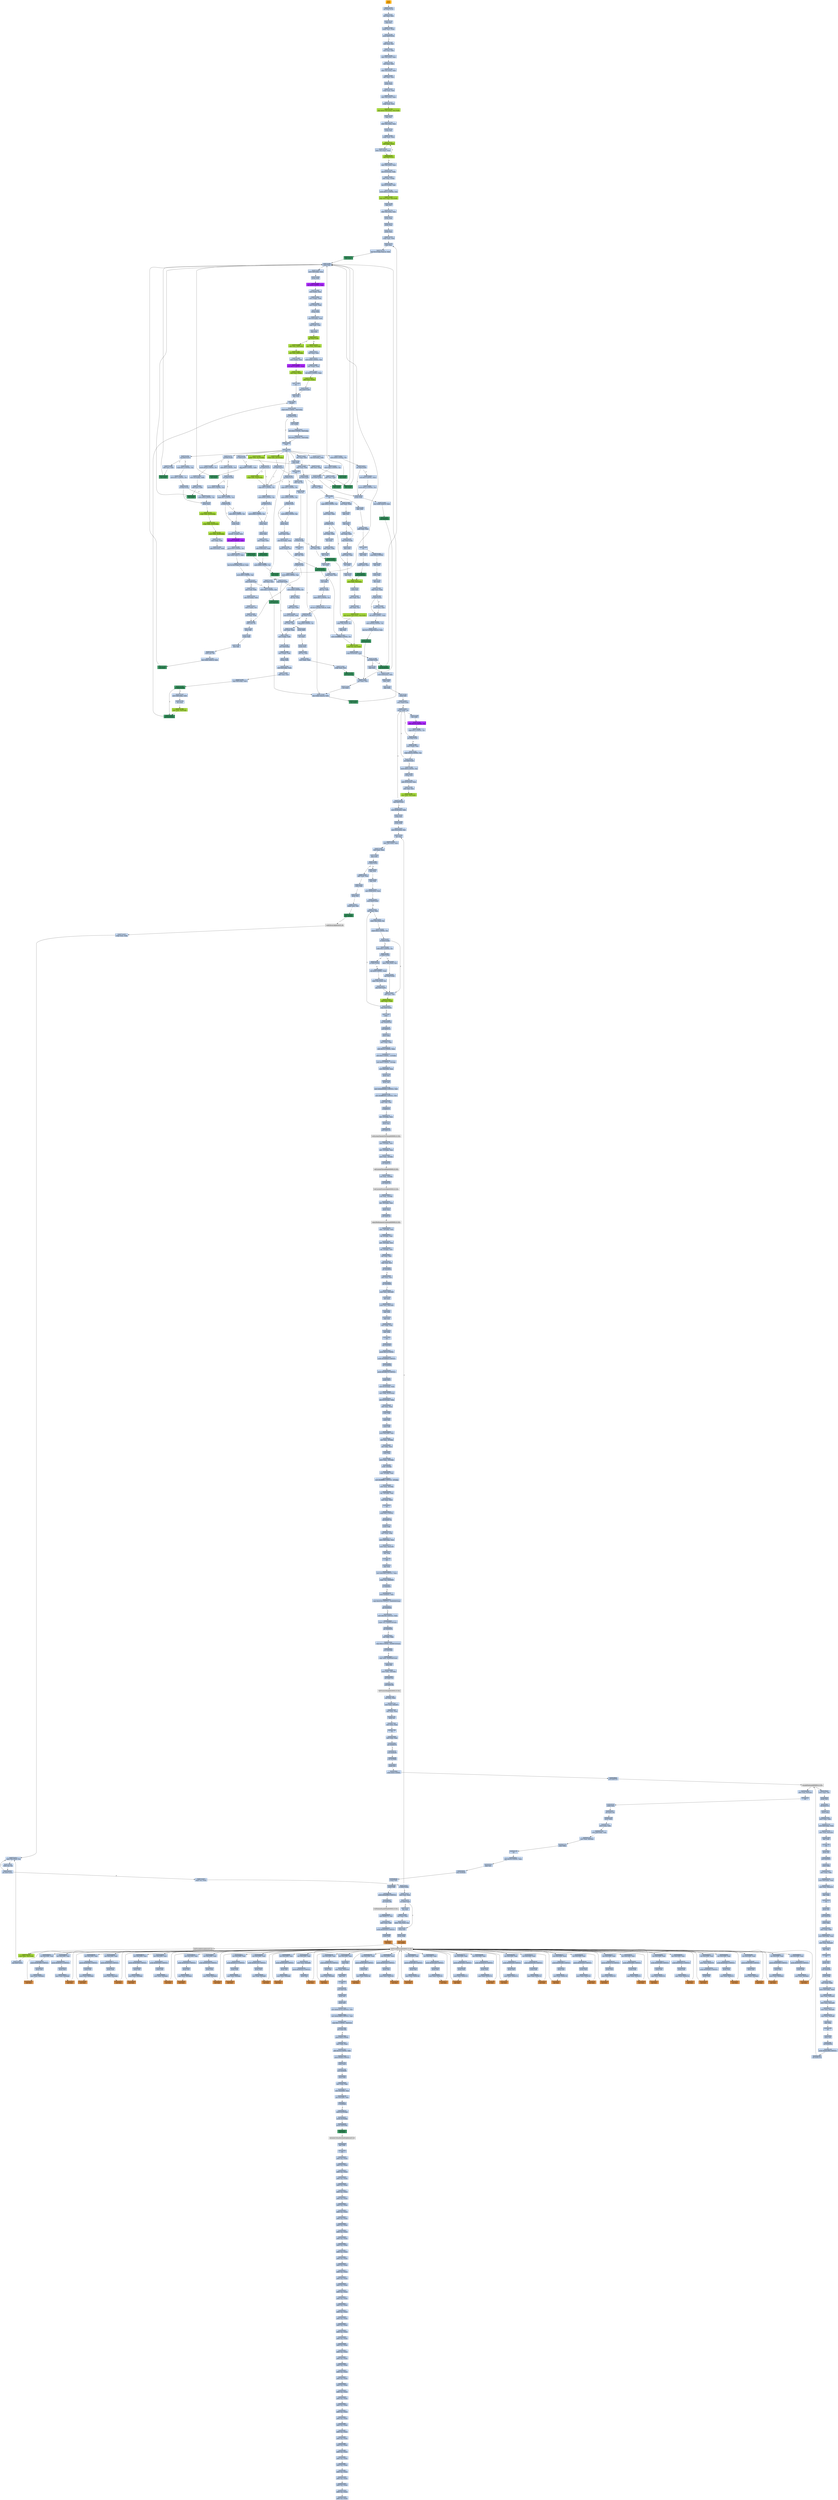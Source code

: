 strict digraph G {
	graph [bgcolor=transparent,
		name=G
	];
	node [color=lightsteelblue,
		fillcolor=lightsteelblue,
		shape=rectangle,
		style=filled
	];
	a0x0075c232pusha_	[color=lightgrey,
		fillcolor=orange,
		label="start\npusha "];
	a0x0075c233call_0x0075c241	[label="0x0075c233\ncall 0x0075c241"];
	a0x0075c232pusha_ -> a0x0075c233call_0x0075c241	[color="#000000"];
	a0x0075c241xorl_ecx_ecx	[label="0x0075c241\nxorl %ecx, %ecx"];
	a0x0075c233call_0x0075c241 -> a0x0075c241xorl_ecx_ecx	[color="#000000"];
	a0x0075c243popl_esi	[label="0x0075c243\npopl %esi"];
	a0x0075c241xorl_ecx_ecx -> a0x0075c243popl_esi	[color="#000000"];
	a0x0075c244xchgl_ecx_esi_	[label="0x0075c244\nxchgl %ecx, (%esi)"];
	a0x0075c243popl_esi -> a0x0075c244xchgl_ecx_esi_	[color="#000000"];
	a0x0075c246jecxz_0x0075c23c	[label="0x0075c246\njecxz 0x0075c23c"];
	a0x0075c244xchgl_ecx_esi_ -> a0x0075c246jecxz_0x0075c23c	[color="#000000"];
	a0x0075c248subl_ecx_esi	[label="0x0075c248\nsubl %ecx, %esi"];
	a0x0075c246jecxz_0x0075c23c -> a0x0075c248subl_ecx_esi	[color="#000000",
		label=F];
	a0x0075c24amovl_esi_ebx	[label="0x0075c24a\nmovl %esi, %ebx"];
	a0x0075c248subl_ecx_esi -> a0x0075c24amovl_esi_ebx	[color="#000000"];
	a0x0075c24clodsl_ds_esi__eax	[label="0x0075c24c\nlodsl %ds:(%esi), %eax"];
	a0x0075c24amovl_esi_ebx -> a0x0075c24clodsl_ds_esi__eax	[color="#000000"];
	a0x0075c24dsubl_eax_ebx	[label="0x0075c24d\nsubl %eax, %ebx"];
	a0x0075c24clodsl_ds_esi__eax -> a0x0075c24dsubl_eax_ebx	[color="#000000"];
	a0x0075c24flodsl_ds_esi__eax	[label="0x0075c24f\nlodsl %ds:(%esi), %eax"];
	a0x0075c24dsubl_eax_ebx -> a0x0075c24flodsl_ds_esi__eax	[color="#000000"];
	a0x0075c250addl_ebx_eax	[label="0x0075c250\naddl %ebx, %eax"];
	a0x0075c24flodsl_ds_esi__eax -> a0x0075c250addl_ebx_eax	[color="#000000"];
	a0x0075c252pushl_eax	[label="0x0075c252\npushl %eax"];
	a0x0075c250addl_ebx_eax -> a0x0075c252pushl_eax	[color="#000000"];
	a0x0075c253xchgl_eax_edi	[label="0x0075c253\nxchgl %eax, %edi"];
	a0x0075c252pushl_eax -> a0x0075c253xchgl_eax_edi	[color="#000000"];
	a0x0075c254lodsl_ds_esi__eax	[label="0x0075c254\nlodsl %ds:(%esi), %eax"];
	a0x0075c253xchgl_eax_edi -> a0x0075c254lodsl_ds_esi__eax	[color="#000000"];
	a0x0075c255xchgl_eax_ecx	[label="0x0075c255\nxchgl %eax, %ecx"];
	a0x0075c254lodsl_ds_esi__eax -> a0x0075c255xchgl_eax_ecx	[color="#000000"];
	a0x0075c256repz_movsl_ds_esi__es_edi_	[color=yellowgreen,
		fillcolor=yellowgreen,
		label="0x0075c256\nrepz movsl %ds:(%esi), %es:(%edi)"];
	a0x0075c255xchgl_eax_ecx -> a0x0075c256repz_movsl_ds_esi__es_edi_	[color="#000000"];
	a0x0075c258popl_esi	[label="0x0075c258\npopl %esi"];
	a0x0075c256repz_movsl_ds_esi__es_edi_ -> a0x0075c258popl_esi	[color="#000000"];
	a0x0075c259lodsl_ds_esi__eax	[label="0x0075c259\nlodsl %ds:(%esi), %eax"];
	a0x0075c258popl_esi -> a0x0075c259lodsl_ds_esi__eax	[color="#000000"];
	a0x0075c25apushl_esi	[label="0x0075c25a\npushl %esi"];
	a0x0075c259lodsl_ds_esi__eax -> a0x0075c25apushl_esi	[color="#000000"];
	a0x0075c25bxchgl_eax_ecx	[label="0x0075c25b\nxchgl %eax, %ecx"];
	a0x0075c25apushl_esi -> a0x0075c25bxchgl_eax_ecx	[color="#000000"];
	a0x0075c25caddl_ebx_esi_	[color=yellowgreen,
		fillcolor=yellowgreen,
		label="0x0075c25c\naddl %ebx, (%esi)"];
	a0x0075c25bxchgl_eax_ecx -> a0x0075c25caddl_ebx_esi_	[color="#000000"];
	a0x0075c25elodsl_ds_esi__eax	[label="0x0075c25e\nlodsl %ds:(%esi), %eax"];
	a0x0075c25caddl_ebx_esi_ -> a0x0075c25elodsl_ds_esi__eax	[color="#000000"];
	a0x0075c25floop_0x0075c25c	[color=yellowgreen,
		fillcolor=yellowgreen,
		label="0x0075c25f\nloop 0x0075c25c"];
	a0x0075c25elodsl_ds_esi__eax -> a0x0075c25floop_0x0075c25c	[color="#000000"];
	a0x0075c25floop_0x0075c25c -> a0x0075c25caddl_ebx_esi_	[color="#000000",
		label=T];
	a0x0075c261lodsl_ds_esi__eax	[label="0x0075c261\nlodsl %ds:(%esi), %eax"];
	a0x0075c25floop_0x0075c25c -> a0x0075c261lodsl_ds_esi__eax	[color="#000000",
		label=F];
	a0x0075c262leal_0x10esi__ebp	[label="0x0075c262\nleal 0x10(%esi), %ebp"];
	a0x0075c261lodsl_ds_esi__eax -> a0x0075c262leal_0x10esi__ebp	[color="#000000"];
	a0x0075c265addl_ebx_ebp_	[label="0x0075c265\naddl %ebx, (%ebp)"];
	a0x0075c262leal_0x10esi__ebp -> a0x0075c265addl_ebx_ebp_	[color="#000000"];
	a0x0075c268leal_0x1cebp__edi	[label="0x0075c268\nleal 0x1c(%ebp), %edi"];
	a0x0075c265addl_ebx_ebp_ -> a0x0075c268leal_0x1cebp__edi	[color="#000000"];
	a0x0075c26bmovb_0x1cUINT8_ch	[label="0x0075c26b\nmovb $0x1c<UINT8>, %ch"];
	a0x0075c268leal_0x1cebp__edi -> a0x0075c26bmovb_0x1cUINT8_ch	[color="#000000"];
	a0x0075c26drepz_stosl_eax_es_edi_	[color=yellowgreen,
		fillcolor=yellowgreen,
		label="0x0075c26d\nrepz stosl %eax, %es:(%edi)"];
	a0x0075c26bmovb_0x1cUINT8_ch -> a0x0075c26drepz_stosl_eax_es_edi_	[color="#000000"];
	a0x0075c26fpopl_esi	[label="0x0075c26f\npopl %esi"];
	a0x0075c26drepz_stosl_eax_es_edi_ -> a0x0075c26fpopl_esi	[color="#000000"];
	a0x0075c270lodsl_ds_esi__eax	[label="0x0075c270\nlodsl %ds:(%esi), %eax"];
	a0x0075c26fpopl_esi -> a0x0075c270lodsl_ds_esi__eax	[color="#000000"];
	a0x0075c271pushl_ebx	[label="0x0075c271\npushl %ebx"];
	a0x0075c270lodsl_ds_esi__eax -> a0x0075c271pushl_ebx	[color="#000000"];
	a0x0075c272pushl_eax	[label="0x0075c272\npushl %eax"];
	a0x0075c271pushl_ebx -> a0x0075c272pushl_eax	[color="#000000"];
	a0x0075c273pushl_ecx	[label="0x0075c273\npushl %ecx"];
	a0x0075c272pushl_eax -> a0x0075c273pushl_ecx	[color="#000000"];
	a0x0075c274xchgl_eax_edi	[label="0x0075c274\nxchgl %eax, %edi"];
	a0x0075c273pushl_ecx -> a0x0075c274xchgl_eax_edi	[color="#000000"];
	a0x0075c275popl_eax	[label="0x0075c275\npopl %eax"];
	a0x0075c274xchgl_eax_edi -> a0x0075c275popl_eax	[color="#000000"];
	a0x0075c276leal_0x5cebpeax4__edx	[label="0x0075c276\nleal 0x5c(%ebp,%eax,4), %edx"];
	a0x0075c275popl_eax -> a0x0075c276leal_0x5cebpeax4__edx	[color="#000000"];
	a0x0075c27acall_esi_	[color=seagreen,
		fillcolor=seagreen,
		label="0x0075c27a\ncall (%esi)"];
	a0x0075c276leal_0x5cebpeax4__edx -> a0x0075c27acall_esi_	[color="#000000"];
	a0x0075c460pushl_eax	[label="0x0075c460\npushl %eax"];
	a0x0075c27acall_esi_ -> a0x0075c460pushl_eax	[color="#000000"];
	a0x0075c461movl_0x8ebp__eax	[label="0x0075c461\nmovl 0x8(%ebp), %eax"];
	a0x0075c460pushl_eax -> a0x0075c461movl_0x8ebp__eax	[color="#000000"];
	a0x0075c464pushl_edx	[label="0x0075c464\npushl %edx"];
	a0x0075c461movl_0x8ebp__eax -> a0x0075c464pushl_edx	[color="#000000"];
	a0x0075c465shrl_0xbUINT8_eax	[color=purple,
		fillcolor=purple,
		label="0x0075c465\nshrl $0xb<UINT8>, %eax"];
	a0x0075c464pushl_edx -> a0x0075c465shrl_0xbUINT8_eax	[color="#000000"];
	a0x0075c468mull_edx__eax	[label="0x0075c468\nmull (%edx), %eax"];
	a0x0075c465shrl_0xbUINT8_eax -> a0x0075c468mull_edx__eax	[color="#000000"];
	a0x0075c46amovl_ebp__edx	[label="0x0075c46a\nmovl (%ebp), %edx"];
	a0x0075c468mull_edx__eax -> a0x0075c46amovl_ebp__edx	[color="#000000"];
	a0x0075c46dmovl_edx__edx	[label="0x0075c46d\nmovl (%edx), %edx"];
	a0x0075c46amovl_ebp__edx -> a0x0075c46dmovl_edx__edx	[color="#000000"];
	a0x0075c46fbswap_edx	[label="0x0075c46f\nbswap %edx"];
	a0x0075c46dmovl_edx__edx -> a0x0075c46fbswap_edx	[color="#000000"];
	a0x0075c471subl_0x4ebp__edx	[label="0x0075c471\nsubl 0x4(%ebp), %edx"];
	a0x0075c46fbswap_edx -> a0x0075c471subl_0x4ebp__edx	[color="#000000"];
	a0x0075c474cmpl_edx_eax	[label="0x0075c474\ncmpl %edx, %eax"];
	a0x0075c471subl_0x4ebp__edx -> a0x0075c474cmpl_edx_eax	[color="#000000"];
	a0x0075c476popl_edx	[label="0x0075c476\npopl %edx"];
	a0x0075c474cmpl_edx_eax -> a0x0075c476popl_edx	[color="#000000"];
	a0x0075c477jbe_0x0075c489	[color=yellowgreen,
		fillcolor=yellowgreen,
		label="0x0075c477\njbe 0x0075c489"];
	a0x0075c476popl_edx -> a0x0075c477jbe_0x0075c489	[color="#000000"];
	a0x0075c479movl_eax_0x8ebp_	[color=yellowgreen,
		fillcolor=yellowgreen,
		label="0x0075c479\nmovl %eax, 0x8(%ebp)"];
	a0x0075c477jbe_0x0075c489 -> a0x0075c479movl_eax_0x8ebp_	[color="#000000",
		label=F];
	a0x0075c489addl_eax_0x4ebp_	[color=yellowgreen,
		fillcolor=yellowgreen,
		label="0x0075c489\naddl %eax, 0x4(%ebp)"];
	a0x0075c477jbe_0x0075c489 -> a0x0075c489addl_eax_0x4ebp_	[color="#000000",
		label=T];
	a0x0075c47cxorl_eax_eax	[label="0x0075c47c\nxorl %eax, %eax"];
	a0x0075c479movl_eax_0x8ebp_ -> a0x0075c47cxorl_eax_eax	[color="#000000"];
	a0x0075c47emovb_0x8UINT8_ah	[label="0x0075c47e\nmovb $0x8<UINT8>, %ah"];
	a0x0075c47cxorl_eax_eax -> a0x0075c47emovb_0x8UINT8_ah	[color="#000000"];
	a0x0075c480subl_edx__eax	[label="0x0075c480\nsubl (%edx), %eax"];
	a0x0075c47emovb_0x8UINT8_ah -> a0x0075c480subl_edx__eax	[color="#000000"];
	a0x0075c482shrl_0x5UINT8_eax	[label="0x0075c482\nshrl $0x5<UINT8>, %eax"];
	a0x0075c480subl_edx__eax -> a0x0075c482shrl_0x5UINT8_eax	[color="#000000"];
	a0x0075c485addl_eax_edx_	[color=yellowgreen,
		fillcolor=yellowgreen,
		label="0x0075c485\naddl %eax, (%edx)"];
	a0x0075c482shrl_0x5UINT8_eax -> a0x0075c485addl_eax_edx_	[color="#000000"];
	a0x0075c487jmp_0x0075c497	[label="0x0075c487\njmp 0x0075c497"];
	a0x0075c485addl_eax_edx_ -> a0x0075c487jmp_0x0075c497	[color="#000000"];
	a0x0075c497popl_eax	[label="0x0075c497\npopl %eax"];
	a0x0075c487jmp_0x0075c497 -> a0x0075c497popl_eax	[color="#000000"];
	a0x0075c498pushfl_	[label="0x0075c498\npushfl "];
	a0x0075c497popl_eax -> a0x0075c498pushfl_	[color="#000000"];
	a0x0075c499cmpb_0x0UINT8_0xbebp_	[label="0x0075c499\ncmpb $0x0<UINT8>, 0xb(%ebp)"];
	a0x0075c498pushfl_ -> a0x0075c499cmpb_0x0UINT8_0xbebp_	[color="#000000"];
	a0x0075c49djne_0x0075c4aa	[label="0x0075c49d\njne 0x0075c4aa"];
	a0x0075c499cmpb_0x0UINT8_0xbebp_ -> a0x0075c49djne_0x0075c4aa	[color="#000000"];
	a0x0075c4aapopfl_	[label="0x0075c4aa\npopfl "];
	a0x0075c49djne_0x0075c4aa -> a0x0075c4aapopfl_	[color="#000000",
		label=T];
	a0x0075c49fincl_ebp_	[label="0x0075c49f\nincl (%ebp)"];
	a0x0075c49djne_0x0075c4aa -> a0x0075c49fincl_ebp_	[color="#000000",
		label=F];
	a0x0075c4abret	[label="0x0075c4ab\nret"];
	a0x0075c4aapopfl_ -> a0x0075c4abret	[color="#000000"];
	a0x0075c27cjb_0x0075c2d5	[label="0x0075c27c\njb 0x0075c2d5"];
	a0x0075c4abret -> a0x0075c27cjb_0x0075c2d5	[color="#000000"];
	a0x0075c4b4adcl_eax_eax	[label="0x0075c4b4\nadcl %eax, %eax"];
	a0x0075c4abret -> a0x0075c4b4adcl_eax_eax	[color="#000000"];
	a0x0075c2dejae_0x0075c32c	[label="0x0075c2de\njae 0x0075c32c"];
	a0x0075c4abret -> a0x0075c2dejae_0x0075c32c	[color="#000000"];
	a0x0075c4c1leal_0x4edx__edx	[label="0x0075c4c1\nleal 0x4(%edx), %edx"];
	a0x0075c4abret -> a0x0075c4c1leal_0x4edx__edx	[color="#000000"];
	a0x0075c2bapopl_edx	[label="0x0075c2ba\npopl %edx"];
	a0x0075c4abret -> a0x0075c2bapopl_edx	[color="#000000"];
	a0x0075c2e4jb_0x0075c2ff	[label="0x0075c2e4\njb 0x0075c2ff"];
	a0x0075c4abret -> a0x0075c2e4jb_0x0075c2ff	[color="#000000"];
	a0x0075c304xchgl_ebx_0x10ebp_	[color=yellowgreen,
		fillcolor=yellowgreen,
		label="0x0075c304\nxchgl %ebx, 0x10(%ebp)"];
	a0x0075c4abret -> a0x0075c304xchgl_ebx_0x10ebp_	[color="#000000"];
	a0x0075c30dxchgl_ebx_0x14ebp_	[color=yellowgreen,
		fillcolor=yellowgreen,
		label="0x0075c30d\nxchgl %ebx, 0x14(%ebp)"];
	a0x0075c4abret -> a0x0075c30dxchgl_ebx_0x14ebp_	[color="#000000"];
	a0x0075c4camovb_0x9UINT8_al	[label="0x0075c4ca\nmovb $0x9<UINT8>, %al"];
	a0x0075c4abret -> a0x0075c4camovb_0x9UINT8_al	[color="#000000"];
	a0x0075c2eajb_0x0075c315	[label="0x0075c2ea\njb 0x0075c315"];
	a0x0075c4abret -> a0x0075c2eajb_0x0075c315	[color="#000000"];
	a0x0075c3a1loop_0x0075c383	[label="0x0075c3a1\nloop 0x0075c383"];
	a0x0075c4abret -> a0x0075c3a1loop_0x0075c383	[color="#000000"];
	a0x0075c27esubb_0x3UINT8_al	[label="0x0075c27e\nsubb $0x3<UINT8>, %al"];
	a0x0075c27cjb_0x0075c2d5 -> a0x0075c27esubb_0x3UINT8_al	[color="#000000",
		label=F];
	a0x0075c2d5movb_0x30UINT8_cl	[label="0x0075c2d5\nmovb $0x30<UINT8>, %cl"];
	a0x0075c27cjb_0x0075c2d5 -> a0x0075c2d5movb_0x30UINT8_cl	[color="#000000",
		label=T];
	a0x0075c280jae_0x0075c284	[label="0x0075c280\njae 0x0075c284"];
	a0x0075c27esubb_0x3UINT8_al -> a0x0075c280jae_0x0075c284	[color="#000000"];
	a0x0075c282movb_0x0UINT8_al	[label="0x0075c282\nmovb $0x0<UINT8>, %al"];
	a0x0075c280jae_0x0075c284 -> a0x0075c282movb_0x0UINT8_al	[color="#000000",
		label=F];
	a0x0075c284cmpb_0x7UINT8_al	[label="0x0075c284\ncmpb $0x7<UINT8>, %al"];
	a0x0075c280jae_0x0075c284 -> a0x0075c284cmpb_0x7UINT8_al	[color="#000000",
		label=T];
	a0x0075c282movb_0x0UINT8_al -> a0x0075c284cmpb_0x7UINT8_al	[color="#000000"];
	a0x0075c286jb_0x0075c28a	[label="0x0075c286\njb 0x0075c28a"];
	a0x0075c284cmpb_0x7UINT8_al -> a0x0075c286jb_0x0075c28a	[color="#000000"];
	a0x0075c28apushl_eax	[label="0x0075c28a\npushl %eax"];
	a0x0075c286jb_0x0075c28a -> a0x0075c28apushl_eax	[color="#000000",
		label=T];
	a0x0075c288subb_0x3UINT8_al	[label="0x0075c288\nsubb $0x3<UINT8>, %al"];
	a0x0075c286jb_0x0075c28a -> a0x0075c288subb_0x3UINT8_al	[color="#000000",
		label=F];
	a0x0075c28bmovzbl__1edi__ebx	[label="0x0075c28b\nmovzbl -1(%edi), %ebx"];
	a0x0075c28apushl_eax -> a0x0075c28bmovzbl__1edi__ebx	[color="#000000"];
	a0x0075c28fshll_0x3UINT8_ebx	[color=purple,
		fillcolor=purple,
		label="0x0075c28f\nshll $0x3<UINT8>, %ebx"];
	a0x0075c28bmovzbl__1edi__ebx -> a0x0075c28fshll_0x3UINT8_ebx	[color="#000000"];
	a0x0075c292movb_0x0UINT8_bl	[label="0x0075c292\nmovb $0x0<UINT8>, %bl"];
	a0x0075c28fshll_0x3UINT8_ebx -> a0x0075c292movb_0x0UINT8_bl	[color="#000000"];
	a0x0075c294leal_ebxebx2__ebx	[label="0x0075c294\nleal (%ebx,%ebx,2), %ebx"];
	a0x0075c292movb_0x0UINT8_bl -> a0x0075c294leal_ebxebx2__ebx	[color="#000000"];
	a0x0075c297leal_0x100cebpebx4__ebx	[label="0x0075c297\nleal 0x100c(%ebp,%ebx,4), %ebx"];
	a0x0075c294leal_ebxebx2__ebx -> a0x0075c297leal_0x100cebpebx4__ebx	[color="#000000"];
	a0x0075c29emovb_0x1UINT8_al	[label="0x0075c29e\nmovb $0x1<UINT8>, %al"];
	a0x0075c297leal_0x100cebpebx4__ebx -> a0x0075c29emovb_0x1UINT8_al	[color="#000000"];
	a0x0075c2a0jecxz_0x0075c2cb	[label="0x0075c2a0\njecxz 0x0075c2cb"];
	a0x0075c29emovb_0x1UINT8_al -> a0x0075c2a0jecxz_0x0075c2cb	[color="#000000"];
	a0x0075c2cbmovb_0x1UINT8_ch	[label="0x0075c2cb\nmovb $0x1<UINT8>, %ch"];
	a0x0075c2a0jecxz_0x0075c2cb -> a0x0075c2cbmovb_0x1UINT8_ch	[color="#000000",
		label=T];
	a0x0075c2a2movl_edi_edx	[label="0x0075c2a2\nmovl %edi, %edx"];
	a0x0075c2a0jecxz_0x0075c2cb -> a0x0075c2a2movl_edi_edx	[color="#000000",
		label=F];
	a0x0075c2cdcall_0x8esi_	[color=seagreen,
		fillcolor=seagreen,
		label="0x0075c2cd\ncall 0x8(%esi)"];
	a0x0075c2cbmovb_0x1UINT8_ch -> a0x0075c2cdcall_0x8esi_	[color="#000000"];
	a0x0075c4afleal_ebxeax4__edx	[label="0x0075c4af\nleal (%ebx,%eax,4), %edx"];
	a0x0075c2cdcall_0x8esi_ -> a0x0075c4afleal_ebxeax4__edx	[color="#000000"];
	a0x0075c4b2call_esi_	[color=seagreen,
		fillcolor=seagreen,
		label="0x0075c4b2\ncall (%esi)"];
	a0x0075c4afleal_ebxeax4__edx -> a0x0075c4b2call_esi_	[color="#000000"];
	a0x0075c4b2call_esi_ -> a0x0075c460pushl_eax	[color="#000000"];
	a0x0075c4b6cmpl_ecx_eax	[label="0x0075c4b6\ncmpl %ecx, %eax"];
	a0x0075c4b4adcl_eax_eax -> a0x0075c4b6cmpl_ecx_eax	[color="#000000"];
	a0x0075c4b8jb_0x0075c4af	[label="0x0075c4b8\njb 0x0075c4af"];
	a0x0075c4b6cmpl_ecx_eax -> a0x0075c4b8jb_0x0075c4af	[color="#000000"];
	a0x0075c4b8jb_0x0075c4af -> a0x0075c4afleal_ebxeax4__edx	[color="#000000",
		label=T];
	a0x0075c4basubl_ecx_eax	[label="0x0075c4ba\nsubl %ecx, %eax"];
	a0x0075c4b8jb_0x0075c4af -> a0x0075c4basubl_ecx_eax	[color="#000000",
		label=F];
	a0x0075c48csubl_eax_0x8ebp_	[color=yellowgreen,
		fillcolor=yellowgreen,
		label="0x0075c48c\nsubl %eax, 0x8(%ebp)"];
	a0x0075c489addl_eax_0x4ebp_ -> a0x0075c48csubl_eax_0x8ebp_	[color="#000000"];
	a0x0075c48fmovl_edx__eax	[label="0x0075c48f\nmovl (%edx), %eax"];
	a0x0075c48csubl_eax_0x8ebp_ -> a0x0075c48fmovl_edx__eax	[color="#000000"];
	a0x0075c491shrl_0x5UINT8_eax	[color=purple,
		fillcolor=purple,
		label="0x0075c491\nshrl $0x5<UINT8>, %eax"];
	a0x0075c48fmovl_edx__eax -> a0x0075c491shrl_0x5UINT8_eax	[color="#000000"];
	a0x0075c494subl_eax_edx_	[color=yellowgreen,
		fillcolor=yellowgreen,
		label="0x0075c494\nsubl %eax, (%edx)"];
	a0x0075c491shrl_0x5UINT8_eax -> a0x0075c494subl_eax_edx_	[color="#000000"];
	a0x0075c496stc_	[label="0x0075c496\nstc "];
	a0x0075c494subl_eax_edx_ -> a0x0075c496stc_	[color="#000000"];
	a0x0075c496stc_ -> a0x0075c497popl_eax	[color="#000000"];
	a0x0075c4a2shll_0x8UINT8_0x4ebp_	[label="0x0075c4a2\nshll $0x8<UINT8>, 0x4(%ebp)"];
	a0x0075c49fincl_ebp_ -> a0x0075c4a2shll_0x8UINT8_0x4ebp_	[color="#000000"];
	a0x0075c4a6shll_0x8UINT8_0x8ebp_	[label="0x0075c4a6\nshll $0x8<UINT8>, 0x8(%ebp)"];
	a0x0075c4a2shll_0x8UINT8_0x4ebp_ -> a0x0075c4a6shll_0x8UINT8_0x8ebp_	[color="#000000"];
	a0x0075c4a6shll_0x8UINT8_0x8ebp_ -> a0x0075c4aapopfl_	[color="#000000"];
	a0x0075c4bcret	[label="0x0075c4bc\nret"];
	a0x0075c4basubl_ecx_eax -> a0x0075c4bcret	[color="#000000"];
	a0x0075c2d0xorl_ecx_ecx	[label="0x0075c2d0\nxorl %ecx, %ecx"];
	a0x0075c4bcret -> a0x0075c2d0xorl_ecx_ecx	[color="#000000"];
	a0x0075c4dapopl_ebx	[label="0x0075c4da\npopl %ebx"];
	a0x0075c4bcret -> a0x0075c4dapopl_ebx	[color="#000000"];
	a0x0075c360cmpb_0x4UINT8_al	[label="0x0075c360\ncmpb $0x4<UINT8>, %al"];
	a0x0075c4bcret -> a0x0075c360cmpb_0x4UINT8_al	[color="#000000"];
	a0x0075c3b9xorl_edx_edx	[label="0x0075c3b9\nxorl %edx, %edx"];
	a0x0075c4bcret -> a0x0075c3b9xorl_edx_edx	[color="#000000"];
	a0x0075c2d2jmp_0x1cesi_	[color=seagreen,
		fillcolor=seagreen,
		label="0x0075c2d2\njmp 0x1c(%esi)"];
	a0x0075c2d0xorl_ecx_ecx -> a0x0075c2d2jmp_0x1cesi_	[color="#000000"];
	a0x0075c3d5stosb_al_es_edi_	[color=yellowgreen,
		fillcolor=yellowgreen,
		label="0x0075c3d5\nstosb %al, %es:(%edi)"];
	a0x0075c2d2jmp_0x1cesi_ -> a0x0075c3d5stosb_al_es_edi_	[color="#000000"];
	a0x0075c3d6cmpl_0x24esi__edi	[label="0x0075c3d6\ncmpl 0x24(%esi), %edi"];
	a0x0075c3d5stosb_al_es_edi_ -> a0x0075c3d6cmpl_0x24esi__edi	[color="#000000"];
	a0x0075c3d9jae_0x0075c3de	[label="0x0075c3d9\njae 0x0075c3de"];
	a0x0075c3d6cmpl_0x24esi__edi -> a0x0075c3d9jae_0x0075c3de	[color="#000000"];
	a0x0075c3dbjmp_0x20esi_	[color=seagreen,
		fillcolor=seagreen,
		label="0x0075c3db\njmp 0x20(%esi)"];
	a0x0075c3d9jae_0x0075c3de -> a0x0075c3dbjmp_0x20esi_	[color="#000000",
		label=F];
	a0x0075c3depopl_eax	[label="0x0075c3de\npopl %eax"];
	a0x0075c3d9jae_0x0075c3de -> a0x0075c3depopl_eax	[color="#000000",
		label=T];
	a0x0075c3dbjmp_0x20esi_ -> a0x0075c275popl_eax	[color="#000000"];
	a0x0075c2d7movl_0xcebp__ebx	[label="0x0075c2d7\nmovl 0xc(%ebp), %ebx"];
	a0x0075c2d5movb_0x30UINT8_cl -> a0x0075c2d7movl_0xcebp__ebx	[color="#000000"];
	a0x0075c2daaddl_ecx_edx	[label="0x0075c2da\naddl %ecx, %edx"];
	a0x0075c2d7movl_0xcebp__ebx -> a0x0075c2daaddl_ecx_edx	[color="#000000"];
	a0x0075c2dccall_esi_	[color=seagreen,
		fillcolor=seagreen,
		label="0x0075c2dc\ncall (%esi)"];
	a0x0075c2daaddl_ecx_edx -> a0x0075c2dccall_esi_	[color="#000000"];
	a0x0075c2dccall_esi_ -> a0x0075c460pushl_eax	[color="#000000"];
	a0x0075c32ccmpb_0x7UINT8_al	[label="0x0075c32c\ncmpb $0x7<UINT8>, %al"];
	a0x0075c2dejae_0x0075c32c -> a0x0075c32ccmpb_0x7UINT8_al	[color="#000000",
		label=T];
	a0x0075c2e0addl_ecx_edx	[label="0x0075c2e0\naddl %ecx, %edx"];
	a0x0075c2dejae_0x0075c32c -> a0x0075c2e0addl_ecx_edx	[color="#000000",
		label=F];
	a0x0075c32emovb_0x7UINT8_al	[label="0x0075c32e\nmovb $0x7<UINT8>, %al"];
	a0x0075c32ccmpb_0x7UINT8_al -> a0x0075c32emovb_0x7UINT8_al	[color="#000000"];
	a0x0075c330jb_0x0075c334	[label="0x0075c330\njb 0x0075c334"];
	a0x0075c32emovb_0x7UINT8_al -> a0x0075c330jb_0x0075c334	[color="#000000"];
	a0x0075c334pushl_eax	[label="0x0075c334\npushl %eax"];
	a0x0075c330jb_0x0075c334 -> a0x0075c334pushl_eax	[color="#000000",
		label=T];
	a0x0075c332movb_0xaUINT8_al	[label="0x0075c332\nmovb $0xa<UINT8>, %al"];
	a0x0075c330jb_0x0075c334 -> a0x0075c332movb_0xaUINT8_al	[color="#000000",
		label=F];
	a0x0075c335xchgl_ebx_0x10ebp_	[color=yellowgreen,
		fillcolor=yellowgreen,
		label="0x0075c335\nxchgl %ebx, 0x10(%ebp)"];
	a0x0075c334pushl_eax -> a0x0075c335xchgl_ebx_0x10ebp_	[color="#000000"];
	a0x0075c338xchgl_ebx_0x14ebp_	[color=yellowgreen,
		fillcolor=yellowgreen,
		label="0x0075c338\nxchgl %ebx, 0x14(%ebp)"];
	a0x0075c335xchgl_ebx_0x10ebp_ -> a0x0075c338xchgl_ebx_0x14ebp_	[color="#000000"];
	a0x0075c33bmovl_ebx_0x18ebp_	[color=yellowgreen,
		fillcolor=yellowgreen,
		label="0x0075c33b\nmovl %ebx, 0x18(%ebp)"];
	a0x0075c338xchgl_ebx_0x14ebp_ -> a0x0075c33bmovl_ebx_0x18ebp_	[color="#000000"];
	a0x0075c33emovl_ebp_edx	[label="0x0075c33e\nmovl %ebp, %edx"];
	a0x0075c33bmovl_ebx_0x18ebp_ -> a0x0075c33emovl_ebp_edx	[color="#000000"];
	a0x0075c340addl_0x3cesi__edx	[label="0x0075c340\naddl 0x3c(%esi), %edx"];
	a0x0075c33emovl_ebp_edx -> a0x0075c340addl_0x3cesi__edx	[color="#000000"];
	a0x0075c343call_0xcesi_	[color=seagreen,
		fillcolor=seagreen,
		label="0x0075c343\ncall 0xc(%esi)"];
	a0x0075c340addl_0x3cesi__edx -> a0x0075c343call_0xcesi_	[color="#000000"];
	a0x0075c4bdmovb_0x8UINT8_cl	[label="0x0075c4bd\nmovb $0x8<UINT8>, %cl"];
	a0x0075c343call_0xcesi_ -> a0x0075c4bdmovb_0x8UINT8_cl	[color="#000000"];
	a0x0075c4bfcall_esi_	[color=seagreen,
		fillcolor=seagreen,
		label="0x0075c4bf\ncall (%esi)"];
	a0x0075c4bdmovb_0x8UINT8_cl -> a0x0075c4bfcall_esi_	[color="#000000"];
	a0x0075c4bfcall_esi_ -> a0x0075c460pushl_eax	[color="#000000"];
	a0x0075c4c4movb_0x1UINT8_al	[label="0x0075c4c4\nmovb $0x1<UINT8>, %al"];
	a0x0075c4c1leal_0x4edx__edx -> a0x0075c4c4movb_0x1UINT8_al	[color="#000000"];
	a0x0075c4c6jae_0x0075c4d3	[label="0x0075c4c6\njae 0x0075c4d3"];
	a0x0075c4c4movb_0x1UINT8_al -> a0x0075c4c6jae_0x0075c4d3	[color="#000000"];
	a0x0075c4d3pushl_eax	[label="0x0075c4d3\npushl %eax"];
	a0x0075c4c6jae_0x0075c4d3 -> a0x0075c4d3pushl_eax	[color="#000000",
		label=T];
	a0x0075c4c8call_esi_	[color=seagreen,
		fillcolor=seagreen,
		label="0x0075c4c8\ncall (%esi)"];
	a0x0075c4c6jae_0x0075c4d3 -> a0x0075c4c8call_esi_	[color="#000000",
		label=F];
	a0x0075c4d4leal_edxeax4__ebx	[label="0x0075c4d4\nleal (%edx,%eax,4), %ebx"];
	a0x0075c4d3pushl_eax -> a0x0075c4d4leal_edxeax4__ebx	[color="#000000"];
	a0x0075c4d7call_0x4esi_	[color=seagreen,
		fillcolor=seagreen,
		label="0x0075c4d7\ncall 0x4(%esi)"];
	a0x0075c4d4leal_edxeax4__ebx -> a0x0075c4d7call_0x4esi_	[color="#000000"];
	a0x0075c4acxorl_eax_eax	[label="0x0075c4ac\nxorl %eax, %eax"];
	a0x0075c4d7call_0x4esi_ -> a0x0075c4acxorl_eax_eax	[color="#000000"];
	a0x0075c4aeincl_eax	[label="0x0075c4ae\nincl %eax"];
	a0x0075c4acxorl_eax_eax -> a0x0075c4aeincl_eax	[color="#000000"];
	a0x0075c4aeincl_eax -> a0x0075c4afleal_ebxeax4__edx	[color="#000000"];
	a0x0075c4dbaddl_ebx_eax	[label="0x0075c4db\naddl %ebx, %eax"];
	a0x0075c4dapopl_ebx -> a0x0075c4dbaddl_ebx_eax	[color="#000000"];
	a0x0075c4ddret	[label="0x0075c4dd\nret"];
	a0x0075c4dbaddl_ebx_eax -> a0x0075c4ddret	[color="#000000"];
	a0x0075c346pushl_0x3UINT8	[label="0x0075c346\npushl $0x3<UINT8>"];
	a0x0075c4ddret -> a0x0075c346pushl_0x3UINT8	[color="#000000"];
	a0x0075c327popl_ebx	[label="0x0075c327\npopl %ebx"];
	a0x0075c4ddret -> a0x0075c327popl_ebx	[color="#000000"];
	a0x0075c348popl_ecx	[label="0x0075c348\npopl %ecx"];
	a0x0075c346pushl_0x3UINT8 -> a0x0075c348popl_ecx	[color="#000000"];
	a0x0075c349pushl_eax	[label="0x0075c349\npushl %eax"];
	a0x0075c348popl_ecx -> a0x0075c349pushl_eax	[color="#000000"];
	a0x0075c34adecl_eax	[label="0x0075c34a\ndecl %eax"];
	a0x0075c349pushl_eax -> a0x0075c34adecl_eax	[color="#000000"];
	a0x0075c34bcmpl_ecx_eax	[label="0x0075c34b\ncmpl %ecx, %eax"];
	a0x0075c34adecl_eax -> a0x0075c34bcmpl_ecx_eax	[color="#000000"];
	a0x0075c34djb_0x0075c351	[label="0x0075c34d\njb 0x0075c351"];
	a0x0075c34bcmpl_ecx_eax -> a0x0075c34djb_0x0075c351	[color="#000000"];
	a0x0075c351shll_0x6UINT8_eax	[label="0x0075c351\nshll $0x6<UINT8>, %eax"];
	a0x0075c34djb_0x0075c351 -> a0x0075c351shll_0x6UINT8_eax	[color="#000000",
		label=T];
	a0x0075c34fmovl_ecx_eax	[label="0x0075c34f\nmovl %ecx, %eax"];
	a0x0075c34djb_0x0075c351 -> a0x0075c34fmovl_ecx_eax	[color="#000000",
		label=F];
	a0x0075c354movb_0x40UINT8_cl	[label="0x0075c354\nmovb $0x40<UINT8>, %cl"];
	a0x0075c351shll_0x6UINT8_eax -> a0x0075c354movb_0x40UINT8_cl	[color="#000000"];
	a0x0075c356leal_0x37cebpeax4__ebx	[label="0x0075c356\nleal 0x37c(%ebp,%eax,4), %ebx"];
	a0x0075c354movb_0x40UINT8_cl -> a0x0075c356leal_0x37cebpeax4__ebx	[color="#000000"];
	a0x0075c35dcall_0x4esi_	[color=seagreen,
		fillcolor=seagreen,
		label="0x0075c35d\ncall 0x4(%esi)"];
	a0x0075c356leal_0x37cebpeax4__ebx -> a0x0075c35dcall_0x4esi_	[color="#000000"];
	a0x0075c35dcall_0x4esi_ -> a0x0075c4acxorl_eax_eax	[color="#000000"];
	a0x0075c362movl_eax_ebx	[label="0x0075c362\nmovl %eax, %ebx"];
	a0x0075c360cmpb_0x4UINT8_al -> a0x0075c362movl_eax_ebx	[color="#000000"];
	a0x0075c364jb_0x0075c3c5	[label="0x0075c364\njb 0x0075c3c5"];
	a0x0075c362movl_eax_ebx -> a0x0075c364jb_0x0075c3c5	[color="#000000"];
	a0x0075c3c5incl_ebx	[label="0x0075c3c5\nincl %ebx"];
	a0x0075c364jb_0x0075c3c5 -> a0x0075c3c5incl_ebx	[color="#000000",
		label=T];
	a0x0075c366xorl_ebx_ebx	[label="0x0075c366\nxorl %ebx, %ebx"];
	a0x0075c364jb_0x0075c3c5 -> a0x0075c366xorl_ebx_ebx	[color="#000000",
		label=F];
	a0x0075c3c6popl_ecx	[label="0x0075c3c6\npopl %ecx"];
	a0x0075c3c5incl_ebx -> a0x0075c3c6popl_ecx	[color="#000000"];
	a0x0075c3c7movl_ebx_0xcebp_	[color=yellowgreen,
		fillcolor=yellowgreen,
		label="0x0075c3c7\nmovl %ebx, 0xc(%ebp)"];
	a0x0075c3c6popl_ecx -> a0x0075c3c7movl_ebx_0xcebp_	[color="#000000"];
	a0x0075c3capushl_esi	[label="0x0075c3ca\npushl %esi"];
	a0x0075c3c7movl_ebx_0xcebp_ -> a0x0075c3capushl_esi	[color="#000000"];
	a0x0075c3cbmovl_edi_esi	[label="0x0075c3cb\nmovl %edi, %esi"];
	a0x0075c3capushl_esi -> a0x0075c3cbmovl_edi_esi	[color="#000000"];
	a0x0075c3cdsubl_ebx_esi	[label="0x0075c3cd\nsubl %ebx, %esi"];
	a0x0075c3cbmovl_edi_esi -> a0x0075c3cdsubl_ebx_esi	[color="#000000"];
	a0x0075c3cfrepz_movsb_ds_esi__es_edi_	[color=yellowgreen,
		fillcolor=yellowgreen,
		label="0x0075c3cf\nrepz movsb %ds:(%esi), %es:(%edi)"];
	a0x0075c3cdsubl_ebx_esi -> a0x0075c3cfrepz_movsb_ds_esi__es_edi_	[color="#000000"];
	a0x0075c3d1lodsb_ds_esi__al	[label="0x0075c3d1\nlodsb %ds:(%esi), %al"];
	a0x0075c3cfrepz_movsb_ds_esi__es_edi_ -> a0x0075c3d1lodsb_ds_esi__al	[color="#000000"];
	a0x0075c3d2popl_esi	[label="0x0075c3d2\npopl %esi"];
	a0x0075c3d1lodsb_ds_esi__al -> a0x0075c3d2popl_esi	[color="#000000"];
	a0x0075c3d3movb_0xffffff80UINT8_cl	[label="0x0075c3d3\nmovb $0xffffff80<UINT8>, %cl"];
	a0x0075c3d2popl_esi -> a0x0075c3d3movb_0xffffff80UINT8_cl	[color="#000000"];
	a0x0075c3d3movb_0xffffff80UINT8_cl -> a0x0075c3d5stosb_al_es_edi_	[color="#000000"];
	a0x0075c2a4subl_0xcebp__edx	[label="0x0075c2a4\nsubl 0xc(%ebp), %edx"];
	a0x0075c2a2movl_edi_edx -> a0x0075c2a4subl_0xcebp__edx	[color="#000000"];
	a0x0075c2a7movb_edx__ch	[label="0x0075c2a7\nmovb (%edx), %ch"];
	a0x0075c2a4subl_0xcebp__edx -> a0x0075c2a7movb_edx__ch	[color="#000000"];
	a0x0075c2a9xorl_edx_edx	[label="0x0075c2a9\nxorl %edx, %edx"];
	a0x0075c2a7movb_edx__ch -> a0x0075c2a9xorl_edx_edx	[color="#000000"];
	a0x0075c2abtestb_ch_cl	[label="0x0075c2ab\ntestb %ch, %cl"];
	a0x0075c2a9xorl_edx_edx -> a0x0075c2abtestb_ch_cl	[color="#000000"];
	a0x0075c2adsetne_dh	[label="0x0075c2ad\nsetne %dh"];
	a0x0075c2abtestb_ch_cl -> a0x0075c2adsetne_dh	[color="#000000"];
	a0x0075c2b0pushl_edx	[label="0x0075c2b0\npushl %edx"];
	a0x0075c2adsetne_dh -> a0x0075c2b0pushl_edx	[color="#000000"];
	a0x0075c2b1incb_dh	[label="0x0075c2b1\nincb %dh"];
	a0x0075c2b0pushl_edx -> a0x0075c2b1incb_dh	[color="#000000"];
	a0x0075c2b3movb_al_dl	[label="0x0075c2b3\nmovb %al, %dl"];
	a0x0075c2b1incb_dh -> a0x0075c2b3movb_al_dl	[color="#000000"];
	a0x0075c2b5leal_ebxedx4__edx	[label="0x0075c2b5\nleal (%ebx,%edx,4), %edx"];
	a0x0075c2b3movb_al_dl -> a0x0075c2b5leal_ebxedx4__edx	[color="#000000"];
	a0x0075c2b8call_esi_	[color=seagreen,
		fillcolor=seagreen,
		label="0x0075c2b8\ncall (%esi)"];
	a0x0075c2b5leal_ebxedx4__edx -> a0x0075c2b8call_esi_	[color="#000000"];
	a0x0075c2b8call_esi_ -> a0x0075c460pushl_eax	[color="#000000"];
	a0x0075c2bblahf_	[label="0x0075c2bb\nlahf "];
	a0x0075c2bapopl_edx -> a0x0075c2bblahf_	[color="#000000"];
	a0x0075c2bcadcb_al_al	[label="0x0075c2bc\nadcb %al, %al"];
	a0x0075c2bblahf_ -> a0x0075c2bcadcb_al_al	[color="#000000"];
	a0x0075c2beshrb_cl	[label="0x0075c2be\nshrb %cl"];
	a0x0075c2bcadcb_al_al -> a0x0075c2beshrb_cl	[color="#000000"];
	a0x0075c2c0je_0x0075c2d0	[label="0x0075c2c0\nje 0x0075c2d0"];
	a0x0075c2beshrb_cl -> a0x0075c2c0je_0x0075c2d0	[color="#000000"];
	a0x0075c2c0je_0x0075c2d0 -> a0x0075c2d0xorl_ecx_ecx	[color="#000000",
		label=T];
	a0x0075c2c2sahf_	[label="0x0075c2c2\nsahf "];
	a0x0075c2c0je_0x0075c2d0 -> a0x0075c2c2sahf_	[color="#000000",
		label=F];
	a0x0075c2c3sbbb_dl_dh	[label="0x0075c2c3\nsbbb %dl, %dh"];
	a0x0075c2c2sahf_ -> a0x0075c2c3sbbb_dl_dh	[color="#000000"];
	a0x0075c2c5je_0x0075c2ab	[label="0x0075c2c5\nje 0x0075c2ab"];
	a0x0075c2c3sbbb_dl_dh -> a0x0075c2c5je_0x0075c2ab	[color="#000000"];
	a0x0075c2c5je_0x0075c2ab -> a0x0075c2abtestb_ch_cl	[color="#000000",
		label=T];
	a0x0075c2c7movb_0x0UINT8_ah	[label="0x0075c2c7\nmovb $0x0<UINT8>, %ah"];
	a0x0075c2c5je_0x0075c2ab -> a0x0075c2c7movb_0x0UINT8_ah	[color="#000000",
		label=F];
	a0x0075c2c9xorl_ecx_ecx	[label="0x0075c2c9\nxorl %ecx, %ecx"];
	a0x0075c2c7movb_0x0UINT8_ah -> a0x0075c2c9xorl_ecx_ecx	[color="#000000"];
	a0x0075c2c9xorl_ecx_ecx -> a0x0075c2cbmovb_0x1UINT8_ch	[color="#000000"];
	a0x0075c2e2call_esi_	[color=seagreen,
		fillcolor=seagreen,
		label="0x0075c2e2\ncall (%esi)"];
	a0x0075c2e0addl_ecx_edx -> a0x0075c2e2call_esi_	[color="#000000"];
	a0x0075c2e2call_esi_ -> a0x0075c460pushl_eax	[color="#000000"];
	a0x0075c2ffaddl_0x60UINT8_edx	[label="0x0075c2ff\naddl $0x60<UINT8>, %edx"];
	a0x0075c2e4jb_0x0075c2ff -> a0x0075c2ffaddl_0x60UINT8_edx	[color="#000000",
		label=T];
	a0x0075c2e6addl_ecx_edx	[label="0x0075c2e6\naddl %ecx, %edx"];
	a0x0075c2e4jb_0x0075c2ff -> a0x0075c2e6addl_ecx_edx	[color="#000000",
		label=F];
	a0x0075c302call_esi_	[color=seagreen,
		fillcolor=seagreen,
		label="0x0075c302\ncall (%esi)"];
	a0x0075c2ffaddl_0x60UINT8_edx -> a0x0075c302call_esi_	[color="#000000"];
	a0x0075c302call_esi_ -> a0x0075c460pushl_eax	[color="#000000"];
	a0x0075c307jae_0x0075c315	[label="0x0075c307\njae 0x0075c315"];
	a0x0075c304xchgl_ebx_0x10ebp_ -> a0x0075c307jae_0x0075c315	[color="#000000"];
	a0x0075c309addl_ecx_edx	[label="0x0075c309\naddl %ecx, %edx"];
	a0x0075c307jae_0x0075c315 -> a0x0075c309addl_ecx_edx	[color="#000000",
		label=F];
	a0x0075c315cmpb_0x7UINT8_al	[label="0x0075c315\ncmpb $0x7<UINT8>, %al"];
	a0x0075c307jae_0x0075c315 -> a0x0075c315cmpb_0x7UINT8_al	[color="#000000",
		label=T];
	a0x0075c30bcall_esi_	[color=seagreen,
		fillcolor=seagreen,
		label="0x0075c30b\ncall (%esi)"];
	a0x0075c309addl_ecx_edx -> a0x0075c30bcall_esi_	[color="#000000"];
	a0x0075c30bcall_esi_ -> a0x0075c460pushl_eax	[color="#000000"];
	a0x0075c310jae_0x0075c315	[label="0x0075c310\njae 0x0075c315"];
	a0x0075c30dxchgl_ebx_0x14ebp_ -> a0x0075c310jae_0x0075c315	[color="#000000"];
	a0x0075c310jae_0x0075c315 -> a0x0075c315cmpb_0x7UINT8_al	[color="#000000",
		label=T];
	a0x0075c312xchgl_ebx_0x18ebp_	[color=yellowgreen,
		fillcolor=yellowgreen,
		label="0x0075c312\nxchgl %ebx, 0x18(%ebp)"];
	a0x0075c310jae_0x0075c315 -> a0x0075c312xchgl_ebx_0x18ebp_	[color="#000000",
		label=F];
	a0x0075c317movb_0x8UINT8_al	[label="0x0075c317\nmovb $0x8<UINT8>, %al"];
	a0x0075c315cmpb_0x7UINT8_al -> a0x0075c317movb_0x8UINT8_al	[color="#000000"];
	a0x0075c319jb_0x0075c31d	[label="0x0075c319\njb 0x0075c31d"];
	a0x0075c317movb_0x8UINT8_al -> a0x0075c319jb_0x0075c31d	[color="#000000"];
	a0x0075c31dpushl_eax	[label="0x0075c31d\npushl %eax"];
	a0x0075c319jb_0x0075c31d -> a0x0075c31dpushl_eax	[color="#000000",
		label=T];
	a0x0075c31bmovb_0xbUINT8_al	[label="0x0075c31b\nmovb $0xb<UINT8>, %al"];
	a0x0075c319jb_0x0075c31d -> a0x0075c31bmovb_0xbUINT8_al	[color="#000000",
		label=F];
	a0x0075c31epushl_ebx	[label="0x0075c31e\npushl %ebx"];
	a0x0075c31dpushl_eax -> a0x0075c31epushl_ebx	[color="#000000"];
	a0x0075c31fmovl_ebp_edx	[label="0x0075c31f\nmovl %ebp, %edx"];
	a0x0075c31epushl_ebx -> a0x0075c31fmovl_ebp_edx	[color="#000000"];
	a0x0075c321addl_0x38esi__edx	[label="0x0075c321\naddl 0x38(%esi), %edx"];
	a0x0075c31fmovl_ebp_edx -> a0x0075c321addl_0x38esi__edx	[color="#000000"];
	a0x0075c324call_0xcesi_	[color=seagreen,
		fillcolor=seagreen,
		label="0x0075c324\ncall 0xc(%esi)"];
	a0x0075c321addl_0x38esi__edx -> a0x0075c324call_0xcesi_	[color="#000000"];
	a0x0075c324call_0xcesi_ -> a0x0075c4bdmovb_0x8UINT8_cl	[color="#000000"];
	a0x0075c4c8call_esi_ -> a0x0075c460pushl_eax	[color="#000000"];
	a0x0075c4ccjae_0x0075c4d3	[label="0x0075c4cc\njae 0x0075c4d3"];
	a0x0075c4camovb_0x9UINT8_al -> a0x0075c4ccjae_0x0075c4d3	[color="#000000"];
	a0x0075c4ccjae_0x0075c4d3 -> a0x0075c4d3pushl_eax	[color="#000000",
		label=T];
	a0x0075c4ceshll_0x5UINT8_ecx	[label="0x0075c4ce\nshll $0x5<UINT8>, %ecx"];
	a0x0075c4ccjae_0x0075c4d3 -> a0x0075c4ceshll_0x5UINT8_ecx	[color="#000000",
		label=F];
	a0x0075c328xchgl_eax_ecx	[label="0x0075c328\nxchgl %eax, %ecx"];
	a0x0075c327popl_ebx -> a0x0075c328xchgl_eax_ecx	[color="#000000"];
	a0x0075c329jmp_0x30esi_	[color=seagreen,
		fillcolor=seagreen,
		label="0x0075c329\njmp 0x30(%esi)"];
	a0x0075c328xchgl_eax_ecx -> a0x0075c329jmp_0x30esi_	[color="#000000"];
	a0x0075c329jmp_0x30esi_ -> a0x0075c3c7movl_ebx_0xcebp_	[color="#000000"];
	a0x0075c332movb_0xaUINT8_al -> a0x0075c334pushl_eax	[color="#000000"];
	a0x0075c368shrl_eax	[label="0x0075c368\nshrl %eax"];
	a0x0075c366xorl_ebx_ebx -> a0x0075c368shrl_eax	[color="#000000"];
	a0x0075c36aadcl_ebx_ebx	[label="0x0075c36a\nadcl %ebx, %ebx"];
	a0x0075c368shrl_eax -> a0x0075c36aadcl_ebx_ebx	[color="#000000"];
	a0x0075c36cdecl_eax	[label="0x0075c36c\ndecl %eax"];
	a0x0075c36aadcl_ebx_ebx -> a0x0075c36cdecl_eax	[color="#000000"];
	a0x0075c36dincl_ebx	[label="0x0075c36d\nincl %ebx"];
	a0x0075c36cdecl_eax -> a0x0075c36dincl_ebx	[color="#000000"];
	a0x0075c36exchgl_eax_ecx	[label="0x0075c36e\nxchgl %eax, %ecx"];
	a0x0075c36dincl_ebx -> a0x0075c36exchgl_eax_ecx	[color="#000000"];
	a0x0075c36fincl_ebx	[label="0x0075c36f\nincl %ebx"];
	a0x0075c36exchgl_eax_ecx -> a0x0075c36fincl_ebx	[color="#000000"];
	a0x0075c370shll_cl_ebx	[label="0x0075c370\nshll %cl, %ebx"];
	a0x0075c36fincl_ebx -> a0x0075c370shll_cl_ebx	[color="#000000"];
	a0x0075c372cmpb_0x5UINT8_cl	[label="0x0075c372\ncmpb $0x5<UINT8>, %cl"];
	a0x0075c370shll_cl_ebx -> a0x0075c372cmpb_0x5UINT8_cl	[color="#000000"];
	a0x0075c375leal_0x17cebpebx4__edx	[label="0x0075c375\nleal 0x17c(%ebp,%ebx,4), %edx"];
	a0x0075c372cmpb_0x5UINT8_cl -> a0x0075c375leal_0x17cebpebx4__edx	[color="#000000"];
	a0x0075c37cjbe_0x0075c3ac	[label="0x0075c37c\njbe 0x0075c3ac"];
	a0x0075c375leal_0x17cebpebx4__edx -> a0x0075c37cjbe_0x0075c3ac	[color="#000000"];
	a0x0075c3acxorl_eax_eax	[label="0x0075c3ac\nxorl %eax, %eax"];
	a0x0075c37cjbe_0x0075c3ac -> a0x0075c3acxorl_eax_eax	[color="#000000",
		label=T];
	a0x0075c37esubb_0x4UINT8_cl	[label="0x0075c37e\nsubb $0x4<UINT8>, %cl"];
	a0x0075c37cjbe_0x0075c3ac -> a0x0075c37esubb_0x4UINT8_cl	[color="#000000",
		label=F];
	a0x0075c3aepushl_ebx	[label="0x0075c3ae\npushl %ebx"];
	a0x0075c3acxorl_eax_eax -> a0x0075c3aepushl_ebx	[color="#000000"];
	a0x0075c3afincl_eax	[label="0x0075c3af\nincl %eax"];
	a0x0075c3aepushl_ebx -> a0x0075c3afincl_eax	[color="#000000"];
	a0x0075c3b0pushl_ecx	[label="0x0075c3b0\npushl %ecx"];
	a0x0075c3afincl_eax -> a0x0075c3b0pushl_ecx	[color="#000000"];
	a0x0075c3b1shll_cl_eax	[label="0x0075c3b1\nshll %cl, %eax"];
	a0x0075c3b0pushl_ecx -> a0x0075c3b1shll_cl_eax	[color="#000000"];
	a0x0075c3b3movl_edx_ebx	[label="0x0075c3b3\nmovl %edx, %ebx"];
	a0x0075c3b1shll_cl_eax -> a0x0075c3b3movl_edx_ebx	[color="#000000"];
	a0x0075c3b5xchgl_eax_ecx	[label="0x0075c3b5\nxchgl %eax, %ecx"];
	a0x0075c3b3movl_edx_ebx -> a0x0075c3b5xchgl_eax_ecx	[color="#000000"];
	a0x0075c3b6call_0x4esi_	[color=seagreen,
		fillcolor=seagreen,
		label="0x0075c3b6\ncall 0x4(%esi)"];
	a0x0075c3b5xchgl_eax_ecx -> a0x0075c3b6call_0x4esi_	[color="#000000"];
	a0x0075c3b6call_0x4esi_ -> a0x0075c4acxorl_eax_eax	[color="#000000"];
	a0x0075c3bbpopl_ecx	[label="0x0075c3bb\npopl %ecx"];
	a0x0075c3b9xorl_edx_edx -> a0x0075c3bbpopl_ecx	[color="#000000"];
	a0x0075c3bcshrl_eax	[label="0x0075c3bc\nshrl %eax"];
	a0x0075c3bbpopl_ecx -> a0x0075c3bcshrl_eax	[color="#000000"];
	a0x0075c3beadcl_edx_edx	[label="0x0075c3be\nadcl %edx, %edx"];
	a0x0075c3bcshrl_eax -> a0x0075c3beadcl_edx_edx	[color="#000000"];
	a0x0075c3c0loop_0x0075c3bc	[label="0x0075c3c0\nloop 0x0075c3bc"];
	a0x0075c3beadcl_edx_edx -> a0x0075c3c0loop_0x0075c3bc	[color="#000000"];
	a0x0075c3c0loop_0x0075c3bc -> a0x0075c3bcshrl_eax	[color="#000000",
		label=T];
	a0x0075c3c2popl_ebx	[label="0x0075c3c2\npopl %ebx"];
	a0x0075c3c0loop_0x0075c3bc -> a0x0075c3c2popl_ebx	[color="#000000",
		label=F];
	a0x0075c3c3addl_edx_ebx	[label="0x0075c3c3\naddl %edx, %ebx"];
	a0x0075c3c2popl_ebx -> a0x0075c3c3addl_edx_ebx	[color="#000000"];
	a0x0075c3c3addl_edx_ebx -> a0x0075c3c5incl_ebx	[color="#000000"];
	a0x0075c288subb_0x3UINT8_al -> a0x0075c28apushl_eax	[color="#000000"];
	a0x0075c2e8call_esi_	[color=seagreen,
		fillcolor=seagreen,
		label="0x0075c2e8\ncall (%esi)"];
	a0x0075c2e6addl_ecx_edx -> a0x0075c2e8call_esi_	[color="#000000"];
	a0x0075c2e8call_esi_ -> a0x0075c460pushl_eax	[color="#000000"];
	a0x0075c2eajb_0x0075c315 -> a0x0075c315cmpb_0x7UINT8_al	[color="#000000",
		label=T];
	a0x0075c2eccmpb_0x7UINT8_al	[label="0x0075c2ec\ncmpb $0x7<UINT8>, %al"];
	a0x0075c2eajb_0x0075c315 -> a0x0075c2eccmpb_0x7UINT8_al	[color="#000000",
		label=F];
	a0x0075c34fmovl_ecx_eax -> a0x0075c351shll_0x6UINT8_eax	[color="#000000"];
	a0x0075c2eemovb_0x9UINT8_al	[label="0x0075c2ee\nmovb $0x9<UINT8>, %al"];
	a0x0075c2eccmpb_0x7UINT8_al -> a0x0075c2eemovb_0x9UINT8_al	[color="#000000"];
	a0x0075c2f0jb_0x0075c2f4	[label="0x0075c2f0\njb 0x0075c2f4"];
	a0x0075c2eemovb_0x9UINT8_al -> a0x0075c2f0jb_0x0075c2f4	[color="#000000"];
	a0x0075c2f4pushl_eax	[label="0x0075c2f4\npushl %eax"];
	a0x0075c2f0jb_0x0075c2f4 -> a0x0075c2f4pushl_eax	[color="#000000",
		label=T];
	a0x0075c2f2movb_0xbUINT8_al	[label="0x0075c2f2\nmovb $0xb<UINT8>, %al"];
	a0x0075c2f0jb_0x0075c2f4 -> a0x0075c2f2movb_0xbUINT8_al	[color="#000000",
		label=F];
	a0x0075c2f5movl_edi_eax	[label="0x0075c2f5\nmovl %edi, %eax"];
	a0x0075c2f4pushl_eax -> a0x0075c2f5movl_edi_eax	[color="#000000"];
	a0x0075c2f7subl_0xcebp__eax	[label="0x0075c2f7\nsubl 0xc(%ebp), %eax"];
	a0x0075c2f5movl_edi_eax -> a0x0075c2f7subl_0xcebp__eax	[color="#000000"];
	a0x0075c2famovb_eax__al	[label="0x0075c2fa\nmovb (%eax), %al"];
	a0x0075c2f7subl_0xcebp__eax -> a0x0075c2famovb_eax__al	[color="#000000"];
	a0x0075c2fcjmp_0x18esi_	[color=seagreen,
		fillcolor=seagreen,
		label="0x0075c2fc\njmp 0x18(%esi)"];
	a0x0075c2famovb_eax__al -> a0x0075c2fcjmp_0x18esi_	[color="#000000"];
	a0x0075c2fcjmp_0x18esi_ -> a0x0075c3d3movb_0xffffff80UINT8_cl	[color="#000000"];
	a0x0075c31bmovb_0xbUINT8_al -> a0x0075c31dpushl_eax	[color="#000000"];
	a0x0075c4d1movb_0x11UINT8_al	[label="0x0075c4d1\nmovb $0x11<UINT8>, %al"];
	a0x0075c4ceshll_0x5UINT8_ecx -> a0x0075c4d1movb_0x11UINT8_al	[color="#000000"];
	a0x0075c4d1movb_0x11UINT8_al -> a0x0075c4d3pushl_eax	[color="#000000"];
	a0x0075c381xorl_eax_eax	[label="0x0075c381\nxorl %eax, %eax"];
	a0x0075c37esubb_0x4UINT8_cl -> a0x0075c381xorl_eax_eax	[color="#000000"];
	a0x0075c383movl_ebp__edx	[label="0x0075c383\nmovl (%ebp), %edx"];
	a0x0075c381xorl_eax_eax -> a0x0075c383movl_ebp__edx	[color="#000000"];
	a0x0075c386shrl_0x8ebp_	[label="0x0075c386\nshrl 0x8(%ebp)"];
	a0x0075c383movl_ebp__edx -> a0x0075c386shrl_0x8ebp_	[color="#000000"];
	a0x0075c389movl_edx__edx	[label="0x0075c389\nmovl (%edx), %edx"];
	a0x0075c386shrl_0x8ebp_ -> a0x0075c389movl_edx__edx	[color="#000000"];
	a0x0075c38bbswap_edx	[label="0x0075c38b\nbswap %edx"];
	a0x0075c389movl_edx__edx -> a0x0075c38bbswap_edx	[color="#000000"];
	a0x0075c38dsubl_0x4ebp__edx	[label="0x0075c38d\nsubl 0x4(%ebp), %edx"];
	a0x0075c38bbswap_edx -> a0x0075c38dsubl_0x4ebp__edx	[color="#000000"];
	a0x0075c390addl_eax_eax	[label="0x0075c390\naddl %eax, %eax"];
	a0x0075c38dsubl_0x4ebp__edx -> a0x0075c390addl_eax_eax	[color="#000000"];
	a0x0075c392cmpl_0x8ebp__edx	[label="0x0075c392\ncmpl 0x8(%ebp), %edx"];
	a0x0075c390addl_eax_eax -> a0x0075c392cmpl_0x8ebp__edx	[color="#000000"];
	a0x0075c395jb_0x0075c39e	[color=seagreen,
		fillcolor=seagreen,
		label="0x0075c395\njb 0x0075c39e"];
	a0x0075c392cmpl_0x8ebp__edx -> a0x0075c395jb_0x0075c39e	[color="#000000"];
	a0x0075c397movl_0x8ebp__edx	[label="0x0075c397\nmovl 0x8(%ebp), %edx"];
	a0x0075c395jb_0x0075c39e -> a0x0075c397movl_0x8ebp__edx	[color="#000000",
		label=F];
	a0x0075c39ecall_0x10esi_	[color=seagreen,
		fillcolor=seagreen,
		label="0x0075c39e\ncall 0x10(%esi)"];
	a0x0075c395jb_0x0075c39e -> a0x0075c39ecall_0x10esi_	[color="#000000",
		label=T];
	a0x0075c39aincl_eax	[label="0x0075c39a\nincl %eax"];
	a0x0075c397movl_0x8ebp__edx -> a0x0075c39aincl_eax	[color="#000000"];
	a0x0075c39baddl_edx_0x4ebp_	[color=yellowgreen,
		fillcolor=yellowgreen,
		label="0x0075c39b\naddl %edx, 0x4(%ebp)"];
	a0x0075c39aincl_eax -> a0x0075c39baddl_edx_0x4ebp_	[color="#000000"];
	a0x0075c39baddl_edx_0x4ebp_ -> a0x0075c39ecall_0x10esi_	[color="#000000"];
	a0x0075c39ecall_0x10esi_ -> a0x0075c498pushfl_	[color="#000000"];
	a0x0075c3a1loop_0x0075c383 -> a0x0075c383movl_ebp__edx	[color="#000000",
		label=T];
	a0x0075c3a3movb_0x4UINT8_cl	[label="0x0075c3a3\nmovb $0x4<UINT8>, %cl"];
	a0x0075c3a1loop_0x0075c383 -> a0x0075c3a3movb_0x4UINT8_cl	[color="#000000",
		label=F];
	a0x0075c3a5shll_cl_eax	[label="0x0075c3a5\nshll %cl, %eax"];
	a0x0075c3a3movb_0x4UINT8_cl -> a0x0075c3a5shll_cl_eax	[color="#000000"];
	a0x0075c3a7addl_eax_ebx	[label="0x0075c3a7\naddl %eax, %ebx"];
	a0x0075c3a5shll_cl_eax -> a0x0075c3a7addl_eax_ebx	[color="#000000"];
	a0x0075c3a9leal_0x1cebp__edx	[label="0x0075c3a9\nleal 0x1c(%ebp), %edx"];
	a0x0075c3a7addl_eax_ebx -> a0x0075c3a9leal_0x1cebp__edx	[color="#000000"];
	a0x0075c3a9leal_0x1cebp__edx -> a0x0075c3acxorl_eax_eax	[color="#000000"];
	a0x0075c312xchgl_ebx_0x18ebp_ -> a0x0075c315cmpb_0x7UINT8_al	[color="#000000"];
	a0x0075c2f2movb_0xbUINT8_al -> a0x0075c2f4pushl_eax	[color="#000000"];
	a0x0075c3dfmovl_0x40esi__ecx	[label="0x0075c3df\nmovl 0x40(%esi), %ecx"];
	a0x0075c3depopl_eax -> a0x0075c3dfmovl_0x40esi__ecx	[color="#000000"];
	a0x0075c3e2popl_edi	[label="0x0075c3e2\npopl %edi"];
	a0x0075c3dfmovl_0x40esi__ecx -> a0x0075c3e2popl_edi	[color="#000000"];
	a0x0075c3e3popl_edx	[label="0x0075c3e3\npopl %edx"];
	a0x0075c3e2popl_edi -> a0x0075c3e3popl_edx	[color="#000000"];
	a0x0075c3e4pushl_edi	[label="0x0075c3e4\npushl %edi"];
	a0x0075c3e3popl_edx -> a0x0075c3e4pushl_edi	[color="#000000"];
	a0x0075c3e5jecxz_0x0075c402	[label="0x0075c3e5\njecxz 0x0075c402"];
	a0x0075c3e4pushl_edi -> a0x0075c3e5jecxz_0x0075c402	[color="#000000"];
	a0x0075c3e7movb_edi__al	[label="0x0075c3e7\nmovb (%edi), %al"];
	a0x0075c3e5jecxz_0x0075c402 -> a0x0075c3e7movb_edi__al	[color="#000000",
		label=F];
	a0x0075c3e9incl_edi	[label="0x0075c3e9\nincl %edi"];
	a0x0075c3e7movb_edi__al -> a0x0075c3e9incl_edi	[color="#000000"];
	a0x0075c3eaaddb_0x18UINT8_al	[color=purple,
		fillcolor=purple,
		label="0x0075c3ea\naddb $0x18<UINT8>, %al"];
	a0x0075c3e9incl_edi -> a0x0075c3eaaddb_0x18UINT8_al	[color="#000000"];
	a0x0075c3eccmpb_0x2UINT8_al	[label="0x0075c3ec\ncmpb $0x2<UINT8>, %al"];
	a0x0075c3eaaddb_0x18UINT8_al -> a0x0075c3eccmpb_0x2UINT8_al	[color="#000000"];
	a0x0075c3eejae_0x0075c3e7	[label="0x0075c3ee\njae 0x0075c3e7"];
	a0x0075c3eccmpb_0x2UINT8_al -> a0x0075c3eejae_0x0075c3e7	[color="#000000"];
	a0x0075c3eejae_0x0075c3e7 -> a0x0075c3e7movb_edi__al	[color="#000000",
		label=T];
	a0x0075c3f0movl_edi__eax	[label="0x0075c3f0\nmovl (%edi), %eax"];
	a0x0075c3eejae_0x0075c3e7 -> a0x0075c3f0movl_edi__eax	[color="#000000",
		label=F];
	a0x0075c3f2cmpb_0x16UINT8_al	[label="0x0075c3f2\ncmpb $0x16<UINT8>, %al"];
	a0x0075c3f0movl_edi__eax -> a0x0075c3f2cmpb_0x16UINT8_al	[color="#000000"];
	a0x0075c3f4jne_0x0075c3e7	[label="0x0075c3f4\njne 0x0075c3e7"];
	a0x0075c3f2cmpb_0x16UINT8_al -> a0x0075c3f4jne_0x0075c3e7	[color="#000000"];
	a0x0075c3f4jne_0x0075c3e7 -> a0x0075c3e7movb_edi__al	[color="#000000",
		label=T];
	a0x0075c3f6movb_0x0UINT8_al	[label="0x0075c3f6\nmovb $0x0<UINT8>, %al"];
	a0x0075c3f4jne_0x0075c3e7 -> a0x0075c3f6movb_0x0UINT8_al	[color="#000000",
		label=F];
	a0x0075c3f8bswap_eax	[label="0x0075c3f8\nbswap %eax"];
	a0x0075c3f6movb_0x0UINT8_al -> a0x0075c3f8bswap_eax	[color="#000000"];
	a0x0075c3faaddl_0x14esi__eax	[label="0x0075c3fa\naddl 0x14(%esi), %eax"];
	a0x0075c3f8bswap_eax -> a0x0075c3faaddl_0x14esi__eax	[color="#000000"];
	a0x0075c3fdsubl_edi_eax	[label="0x0075c3fd\nsubl %edi, %eax"];
	a0x0075c3faaddl_0x14esi__eax -> a0x0075c3fdsubl_edi_eax	[color="#000000"];
	a0x0075c3ffstosl_eax_es_edi_	[color=yellowgreen,
		fillcolor=yellowgreen,
		label="0x0075c3ff\nstosl %eax, %es:(%edi)"];
	a0x0075c3fdsubl_edi_eax -> a0x0075c3ffstosl_eax_es_edi_	[color="#000000"];
	a0x0075c400loop_0x0075c3e7	[label="0x0075c400\nloop 0x0075c3e7"];
	a0x0075c3ffstosl_eax_es_edi_ -> a0x0075c400loop_0x0075c3e7	[color="#000000"];
	a0x0075c400loop_0x0075c3e7 -> a0x0075c3e7movb_edi__al	[color="#000000",
		label=T];
	a0x0075c402movl_0x28esi__ebx	[label="0x0075c402\nmovl 0x28(%esi), %ebx"];
	a0x0075c400loop_0x0075c3e7 -> a0x0075c402movl_0x28esi__ebx	[color="#000000",
		label=F];
	a0x0075c405pushl_esi	[label="0x0075c405\npushl %esi"];
	a0x0075c402movl_0x28esi__ebx -> a0x0075c405pushl_esi	[color="#000000"];
	a0x0075c406pushl_edx	[label="0x0075c406\npushl %edx"];
	a0x0075c405pushl_esi -> a0x0075c406pushl_edx	[color="#000000"];
	a0x0075c407movl_0x2cesi__esi	[label="0x0075c407\nmovl 0x2c(%esi), %esi"];
	a0x0075c406pushl_edx -> a0x0075c407movl_0x2cesi__esi	[color="#000000"];
	a0x0075c40aincl_esi	[label="0x0075c40a\nincl %esi"];
	a0x0075c407movl_0x2cesi__esi -> a0x0075c40aincl_esi	[color="#000000"];
	a0x0075c40blodsl_ds_esi__eax	[label="0x0075c40b\nlodsl %ds:(%esi), %eax"];
	a0x0075c40aincl_esi -> a0x0075c40blodsl_ds_esi__eax	[color="#000000"];
	a0x0075c40ctestl_eax_eax	[label="0x0075c40c\ntestl %eax, %eax"];
	a0x0075c40blodsl_ds_esi__eax -> a0x0075c40ctestl_eax_eax	[color="#000000"];
	a0x0075c40epopl_edx	[label="0x0075c40e\npopl %edx"];
	a0x0075c40ctestl_eax_eax -> a0x0075c40epopl_edx	[color="#000000"];
	a0x0075c40fje_0x0075c433	[label="0x0075c40f\nje 0x0075c433"];
	a0x0075c40epopl_edx -> a0x0075c40fje_0x0075c433	[color="#000000"];
	a0x0075c411addl_edx_eax	[label="0x0075c411\naddl %edx, %eax"];
	a0x0075c40fje_0x0075c433 -> a0x0075c411addl_edx_eax	[color="#000000",
		label=F];
	a0x0075c433popl_ecx	[label="0x0075c433\npopl %ecx"];
	a0x0075c40fje_0x0075c433 -> a0x0075c433popl_ecx	[color="#000000",
		label=T];
	a0x0075c413pushl_edx	[label="0x0075c413\npushl %edx"];
	a0x0075c411addl_edx_eax -> a0x0075c413pushl_edx	[color="#000000"];
	a0x0075c414pushl_esi	[label="0x0075c414\npushl %esi"];
	a0x0075c413pushl_edx -> a0x0075c414pushl_esi	[color="#000000"];
	a0x0075c415xchgl_eax_edi	[label="0x0075c415\nxchgl %eax, %edi"];
	a0x0075c414pushl_esi -> a0x0075c415xchgl_eax_edi	[color="#000000"];
	a0x0075c416call__4ebx_	[color=seagreen,
		fillcolor=seagreen,
		label="0x0075c416\ncall -4(%ebx)"];
	a0x0075c415xchgl_eax_edi -> a0x0075c416call__4ebx_	[color="#000000"];
	LoadLibraryA_kernel32_dll	[color=lightgrey,
		fillcolor=lightgrey,
		label="LoadLibraryA@kernel32.dll"];
	a0x0075c416call__4ebx_ -> LoadLibraryA_kernel32_dll	[color="#000000"];
	a0x0075c419xchgl_eax_ebp	[label="0x0075c419\nxchgl %eax, %ebp"];
	LoadLibraryA_kernel32_dll -> a0x0075c419xchgl_eax_ebp	[color="#000000"];
	a0x0075c41alodsb_ds_esi__al	[label="0x0075c41a\nlodsb %ds:(%esi), %al"];
	a0x0075c419xchgl_eax_ebp -> a0x0075c41alodsb_ds_esi__al	[color="#000000"];
	a0x0075c41btestb_al_al	[label="0x0075c41b\ntestb %al, %al"];
	a0x0075c41alodsb_ds_esi__al -> a0x0075c41btestb_al_al	[color="#000000"];
	a0x0075c41djne_0x0075c41a	[label="0x0075c41d\njne 0x0075c41a"];
	a0x0075c41btestb_al_al -> a0x0075c41djne_0x0075c41a	[color="#000000"];
	a0x0075c41djne_0x0075c41a -> a0x0075c41alodsb_ds_esi__al	[color="#000000",
		label=T];
	a0x0075c41fcmpb_al_esi_	[label="0x0075c41f\ncmpb %al, (%esi)"];
	a0x0075c41djne_0x0075c41a -> a0x0075c41fcmpb_al_esi_	[color="#000000",
		label=F];
	a0x0075c421je_0x0075c40a	[label="0x0075c421\nje 0x0075c40a"];
	a0x0075c41fcmpb_al_esi_ -> a0x0075c421je_0x0075c40a	[color="#000000"];
	a0x0075c421je_0x0075c40a -> a0x0075c40aincl_esi	[color="#000000",
		label=T];
	a0x0075c423movl_esi_eax	[label="0x0075c423\nmovl %esi, %eax"];
	a0x0075c421je_0x0075c40a -> a0x0075c423movl_esi_eax	[color="#000000",
		label=F];
	a0x0075c425jns_0x0075c42c	[label="0x0075c425\njns 0x0075c42c"];
	a0x0075c423movl_esi_eax -> a0x0075c425jns_0x0075c42c	[color="#000000"];
	a0x0075c42cpushl_eax	[label="0x0075c42c\npushl %eax"];
	a0x0075c425jns_0x0075c42c -> a0x0075c42cpushl_eax	[color="#000000",
		label=T];
	a0x0075c427incl_esi	[label="0x0075c427\nincl %esi"];
	a0x0075c425jns_0x0075c42c -> a0x0075c427incl_esi	[color="#000000",
		label=F];
	a0x0075c42dpushl_ebp	[label="0x0075c42d\npushl %ebp"];
	a0x0075c42cpushl_eax -> a0x0075c42dpushl_ebp	[color="#000000"];
	a0x0075c42ecall_ebx_	[color=peru,
		fillcolor=peru,
		label="0x0075c42e\ncall (%ebx)"];
	a0x0075c42dpushl_ebp -> a0x0075c42ecall_ebx_	[color="#000000"];
	GetProcAddress_kernel32_dll	[color=lightgrey,
		fillcolor=lightgrey,
		label="GetProcAddress@kernel32.dll"];
	a0x0075c42ecall_ebx_ -> GetProcAddress_kernel32_dll	[color="#000000"];
	GetProcAddress_KERNEL32_DLL	[color=lightgrey,
		fillcolor=lightgrey,
		label="GetProcAddress@KERNEL32.DLL"];
	a0x0075c42ecall_ebx_ -> GetProcAddress_KERNEL32_DLL	[color="#000000"];
	a0x0075c430stosl_eax_es_edi_	[color=yellowgreen,
		fillcolor=yellowgreen,
		label="0x0075c430\nstosl %eax, %es:(%edi)"];
	GetProcAddress_kernel32_dll -> a0x0075c430stosl_eax_es_edi_	[color="#000000"];
	a0x0075c431jmp_0x0075c41a	[label="0x0075c431\njmp 0x0075c41a"];
	a0x0075c430stosl_eax_es_edi_ -> a0x0075c431jmp_0x0075c41a	[color="#000000"];
	a0x0075c431jmp_0x0075c41a -> a0x0075c41alodsb_ds_esi__al	[color="#000000"];
	a0x0075c428xorl_eax_eax	[label="0x0075c428\nxorl %eax, %eax"];
	a0x0075c427incl_esi -> a0x0075c428xorl_eax_eax	[color="#000000"];
	a0x0075c42alodsw_ds_esi__ax	[label="0x0075c42a\nlodsw %ds:(%esi), %ax"];
	a0x0075c428xorl_eax_eax -> a0x0075c42alodsw_ds_esi__ax	[color="#000000"];
	a0x0075c42alodsw_ds_esi__ax -> a0x0075c42cpushl_eax	[color="#000000"];
	GetProcAddress_KERNEL32_DLL -> a0x0075c430stosl_eax_es_edi_	[color="#000000"];
	a0x00448af9xorl_0x4c5400_eax	[label="0x00448af9\nxorl 0x4c5400, %eax"];
	GetProcAddress_KERNEL32_DLL -> a0x00448af9xorl_0x4c5400_eax	[color="#000000"];
	a0x00448b0cxorl_0x4c5400_eax	[label="0x00448b0c\nxorl 0x4c5400, %eax"];
	GetProcAddress_KERNEL32_DLL -> a0x00448b0cxorl_0x4c5400_eax	[color="#000000"];
	a0x00448b1fxorl_0x4c5400_eax	[label="0x00448b1f\nxorl 0x4c5400, %eax"];
	GetProcAddress_KERNEL32_DLL -> a0x00448b1fxorl_0x4c5400_eax	[color="#000000"];
	a0x00448b32xorl_0x4c5400_eax	[label="0x00448b32\nxorl 0x4c5400, %eax"];
	GetProcAddress_KERNEL32_DLL -> a0x00448b32xorl_0x4c5400_eax	[color="#000000"];
	a0x00448b45xorl_0x4c5400_eax	[label="0x00448b45\nxorl 0x4c5400, %eax"];
	GetProcAddress_KERNEL32_DLL -> a0x00448b45xorl_0x4c5400_eax	[color="#000000"];
	a0x00448b58xorl_0x4c5400_eax	[label="0x00448b58\nxorl 0x4c5400, %eax"];
	GetProcAddress_KERNEL32_DLL -> a0x00448b58xorl_0x4c5400_eax	[color="#000000"];
	a0x00448b6bxorl_0x4c5400_eax	[label="0x00448b6b\nxorl 0x4c5400, %eax"];
	GetProcAddress_KERNEL32_DLL -> a0x00448b6bxorl_0x4c5400_eax	[color="#000000"];
	a0x00448b7exorl_0x4c5400_eax	[label="0x00448b7e\nxorl 0x4c5400, %eax"];
	GetProcAddress_KERNEL32_DLL -> a0x00448b7exorl_0x4c5400_eax	[color="#000000"];
	a0x00448b91xorl_0x4c5400_eax	[label="0x00448b91\nxorl 0x4c5400, %eax"];
	GetProcAddress_KERNEL32_DLL -> a0x00448b91xorl_0x4c5400_eax	[color="#000000"];
	a0x00448ba4xorl_0x4c5400_eax	[label="0x00448ba4\nxorl 0x4c5400, %eax"];
	GetProcAddress_KERNEL32_DLL -> a0x00448ba4xorl_0x4c5400_eax	[color="#000000"];
	a0x00448bb7xorl_0x4c5400_eax	[label="0x00448bb7\nxorl 0x4c5400, %eax"];
	GetProcAddress_KERNEL32_DLL -> a0x00448bb7xorl_0x4c5400_eax	[color="#000000"];
	a0x00448bcaxorl_0x4c5400_eax	[label="0x00448bca\nxorl 0x4c5400, %eax"];
	GetProcAddress_KERNEL32_DLL -> a0x00448bcaxorl_0x4c5400_eax	[color="#000000"];
	a0x00448bddxorl_0x4c5400_eax	[label="0x00448bdd\nxorl 0x4c5400, %eax"];
	GetProcAddress_KERNEL32_DLL -> a0x00448bddxorl_0x4c5400_eax	[color="#000000"];
	a0x00448bf0xorl_0x4c5400_eax	[label="0x00448bf0\nxorl 0x4c5400, %eax"];
	GetProcAddress_KERNEL32_DLL -> a0x00448bf0xorl_0x4c5400_eax	[color="#000000"];
	a0x00448c03xorl_0x4c5400_eax	[label="0x00448c03\nxorl 0x4c5400, %eax"];
	GetProcAddress_KERNEL32_DLL -> a0x00448c03xorl_0x4c5400_eax	[color="#000000"];
	a0x00448c16xorl_0x4c5400_eax	[label="0x00448c16\nxorl 0x4c5400, %eax"];
	GetProcAddress_KERNEL32_DLL -> a0x00448c16xorl_0x4c5400_eax	[color="#000000"];
	a0x00448c29xorl_0x4c5400_eax	[label="0x00448c29\nxorl 0x4c5400, %eax"];
	GetProcAddress_KERNEL32_DLL -> a0x00448c29xorl_0x4c5400_eax	[color="#000000"];
	a0x00448c3cxorl_0x4c5400_eax	[label="0x00448c3c\nxorl 0x4c5400, %eax"];
	GetProcAddress_KERNEL32_DLL -> a0x00448c3cxorl_0x4c5400_eax	[color="#000000"];
	a0x00448c4fxorl_0x4c5400_eax	[label="0x00448c4f\nxorl 0x4c5400, %eax"];
	GetProcAddress_KERNEL32_DLL -> a0x00448c4fxorl_0x4c5400_eax	[color="#000000"];
	a0x00448c62xorl_0x4c5400_eax	[label="0x00448c62\nxorl 0x4c5400, %eax"];
	GetProcAddress_KERNEL32_DLL -> a0x00448c62xorl_0x4c5400_eax	[color="#000000"];
	a0x00448c75xorl_0x4c5400_eax	[label="0x00448c75\nxorl 0x4c5400, %eax"];
	GetProcAddress_KERNEL32_DLL -> a0x00448c75xorl_0x4c5400_eax	[color="#000000"];
	a0x00448c88xorl_0x4c5400_eax	[label="0x00448c88\nxorl 0x4c5400, %eax"];
	GetProcAddress_KERNEL32_DLL -> a0x00448c88xorl_0x4c5400_eax	[color="#000000"];
	a0x00448c9bxorl_0x4c5400_eax	[label="0x00448c9b\nxorl 0x4c5400, %eax"];
	GetProcAddress_KERNEL32_DLL -> a0x00448c9bxorl_0x4c5400_eax	[color="#000000"];
	a0x00448caexorl_0x4c5400_eax	[label="0x00448cae\nxorl 0x4c5400, %eax"];
	GetProcAddress_KERNEL32_DLL -> a0x00448caexorl_0x4c5400_eax	[color="#000000"];
	a0x00448cc1xorl_0x4c5400_eax	[label="0x00448cc1\nxorl 0x4c5400, %eax"];
	GetProcAddress_KERNEL32_DLL -> a0x00448cc1xorl_0x4c5400_eax	[color="#000000"];
	a0x00448cd4xorl_0x4c5400_eax	[label="0x00448cd4\nxorl 0x4c5400, %eax"];
	GetProcAddress_KERNEL32_DLL -> a0x00448cd4xorl_0x4c5400_eax	[color="#000000"];
	a0x00448ce7xorl_0x4c5400_eax	[label="0x00448ce7\nxorl 0x4c5400, %eax"];
	GetProcAddress_KERNEL32_DLL -> a0x00448ce7xorl_0x4c5400_eax	[color="#000000"];
	a0x00448cfaxorl_0x4c5400_eax	[label="0x00448cfa\nxorl 0x4c5400, %eax"];
	GetProcAddress_KERNEL32_DLL -> a0x00448cfaxorl_0x4c5400_eax	[color="#000000"];
	a0x00448d0dxorl_0x4c5400_eax	[label="0x00448d0d\nxorl 0x4c5400, %eax"];
	GetProcAddress_KERNEL32_DLL -> a0x00448d0dxorl_0x4c5400_eax	[color="#000000"];
	a0x00448d20xorl_0x4c5400_eax	[label="0x00448d20\nxorl 0x4c5400, %eax"];
	GetProcAddress_KERNEL32_DLL -> a0x00448d20xorl_0x4c5400_eax	[color="#000000"];
	a0x00448d33xorl_0x4c5400_eax	[label="0x00448d33\nxorl 0x4c5400, %eax"];
	GetProcAddress_KERNEL32_DLL -> a0x00448d33xorl_0x4c5400_eax	[color="#000000"];
	a0x00448d46xorl_0x4c5400_eax	[label="0x00448d46\nxorl 0x4c5400, %eax"];
	GetProcAddress_KERNEL32_DLL -> a0x00448d46xorl_0x4c5400_eax	[color="#000000"];
	a0x00448d59xorl_0x4c5400_eax	[label="0x00448d59\nxorl 0x4c5400, %eax"];
	GetProcAddress_KERNEL32_DLL -> a0x00448d59xorl_0x4c5400_eax	[color="#000000"];
	a0x0075c434popl_edi	[label="0x0075c434\npopl %edi"];
	a0x0075c433popl_ecx -> a0x0075c434popl_edi	[color="#000000"];
	a0x0075c435movl_0x44ecx__ecx	[label="0x0075c435\nmovl 0x44(%ecx), %ecx"];
	a0x0075c434popl_edi -> a0x0075c435movl_0x44ecx__ecx	[color="#000000"];
	a0x0075c438jecxz_0x0075c447	[label="0x0075c438\njecxz 0x0075c447"];
	a0x0075c435movl_0x44ecx__ecx -> a0x0075c438jecxz_0x0075c447	[color="#000000"];
	a0x0075c43axorl_eax_eax	[label="0x0075c43a\nxorl %eax, %eax"];
	a0x0075c438jecxz_0x0075c447 -> a0x0075c43axorl_eax_eax	[color="#000000",
		label=F];
	a0x0075c43clodsb_ds_esi__al	[label="0x0075c43c\nlodsb %ds:(%esi), %al"];
	a0x0075c43axorl_eax_eax -> a0x0075c43clodsb_ds_esi__al	[color="#000000"];
	a0x0075c43dcmpb_0x4UINT8_al	[label="0x0075c43d\ncmpb $0x4<UINT8>, %al"];
	a0x0075c43clodsb_ds_esi__al -> a0x0075c43dcmpb_0x4UINT8_al	[color="#000000"];
	a0x0075c43fjb_0x0075c44d	[label="0x0075c43f\njb 0x0075c44d"];
	a0x0075c43dcmpb_0x4UINT8_al -> a0x0075c43fjb_0x0075c44d	[color="#000000"];
	a0x0075c441addl_eax_edi	[label="0x0075c441\naddl %eax, %edi"];
	a0x0075c43fjb_0x0075c44d -> a0x0075c441addl_eax_edi	[color="#000000",
		label=F];
	a0x0075c44dsubb_0x1UINT8_al	[label="0x0075c44d\nsubb $0x1<UINT8>, %al"];
	a0x0075c43fjb_0x0075c44d -> a0x0075c44dsubb_0x1UINT8_al	[color="#000000",
		label=T];
	a0x0075c443addl_edx_edi_	[color=yellowgreen,
		fillcolor=yellowgreen,
		label="0x0075c443\naddl %edx, (%edi)"];
	a0x0075c441addl_eax_edi -> a0x0075c443addl_edx_edi_	[color="#000000"];
	a0x0075c445loop_0x0075c43a	[label="0x0075c445\nloop 0x0075c43a"];
	a0x0075c443addl_edx_edi_ -> a0x0075c445loop_0x0075c43a	[color="#000000"];
	a0x0075c445loop_0x0075c43a -> a0x0075c43axorl_eax_eax	[color="#000000",
		label=T];
	a0x0075c447popa_	[label="0x0075c447\npopa "];
	a0x0075c445loop_0x0075c43a -> a0x0075c447popa_	[color="#000000",
		label=F];
	a0x0075c44fjb_0x0075c459	[label="0x0075c44f\njb 0x0075c459"];
	a0x0075c44dsubb_0x1UINT8_al -> a0x0075c44fjb_0x0075c459	[color="#000000"];
	a0x0075c451je_0x0075c45d	[label="0x0075c451\nje 0x0075c45d"];
	a0x0075c44fjb_0x0075c459 -> a0x0075c451je_0x0075c45d	[color="#000000",
		label=F];
	a0x0075c459lodsw_ds_esi__ax	[label="0x0075c459\nlodsw %ds:(%esi), %ax"];
	a0x0075c44fjb_0x0075c459 -> a0x0075c459lodsw_ds_esi__ax	[color="#000000",
		label=T];
	a0x0075c453shll_0x8UINT8_eax	[label="0x0075c453\nshll $0x8<UINT8>, %eax"];
	a0x0075c451je_0x0075c45d -> a0x0075c453shll_0x8UINT8_eax	[color="#000000",
		label=F];
	a0x0075c456lodsb_ds_esi__al	[label="0x0075c456\nlodsb %ds:(%esi), %al"];
	a0x0075c453shll_0x8UINT8_eax -> a0x0075c456lodsb_ds_esi__al	[color="#000000"];
	a0x0075c457jmp_0x0075c441	[label="0x0075c457\njmp 0x0075c441"];
	a0x0075c456lodsb_ds_esi__al -> a0x0075c457jmp_0x0075c441	[color="#000000"];
	a0x0075c457jmp_0x0075c441 -> a0x0075c441addl_eax_edi	[color="#000000"];
	a0x0075c45bjmp_0x0075c441	[label="0x0075c45b\njmp 0x0075c441"];
	a0x0075c459lodsw_ds_esi__ax -> a0x0075c45bjmp_0x0075c441	[color="#000000"];
	a0x0075c45bjmp_0x0075c441 -> a0x0075c441addl_eax_edi	[color="#000000"];
	a0x0075c448jmp_0x00443cc8	[label="0x0075c448\njmp 0x00443cc8"];
	a0x0075c447popa_ -> a0x0075c448jmp_0x00443cc8	[color="#000000"];
	a0x00443cc8call_0x4507c1	[label="0x00443cc8\ncall 0x4507c1"];
	a0x0075c448jmp_0x00443cc8 -> a0x00443cc8call_0x4507c1	[color="#000000"];
	a0x004507c1pushl_ebp	[label="0x004507c1\npushl %ebp"];
	a0x00443cc8call_0x4507c1 -> a0x004507c1pushl_ebp	[color="#000000"];
	a0x004507c2movl_esp_ebp	[label="0x004507c2\nmovl %esp, %ebp"];
	a0x004507c1pushl_ebp -> a0x004507c2movl_esp_ebp	[color="#000000"];
	a0x004507c4subl_0x14UINT8_esp	[label="0x004507c4\nsubl $0x14<UINT8>, %esp"];
	a0x004507c2movl_esp_ebp -> a0x004507c4subl_0x14UINT8_esp	[color="#000000"];
	a0x004507c7andl_0x0UINT8__12ebp_	[label="0x004507c7\nandl $0x0<UINT8>, -12(%ebp)"];
	a0x004507c4subl_0x14UINT8_esp -> a0x004507c7andl_0x0UINT8__12ebp_	[color="#000000"];
	a0x004507cbandl_0x0UINT8__8ebp_	[label="0x004507cb\nandl $0x0<UINT8>, -8(%ebp)"];
	a0x004507c7andl_0x0UINT8__12ebp_ -> a0x004507cbandl_0x0UINT8__8ebp_	[color="#000000"];
	a0x004507cfmovl_0x4c5400_eax	[label="0x004507cf\nmovl 0x4c5400, %eax"];
	a0x004507cbandl_0x0UINT8__8ebp_ -> a0x004507cfmovl_0x4c5400_eax	[color="#000000"];
	a0x004507d4pushl_esi	[label="0x004507d4\npushl %esi"];
	a0x004507cfmovl_0x4c5400_eax -> a0x004507d4pushl_esi	[color="#000000"];
	a0x004507d5pushl_edi	[label="0x004507d5\npushl %edi"];
	a0x004507d4pushl_esi -> a0x004507d5pushl_edi	[color="#000000"];
	a0x004507d6movl_0xbb40e64eUINT32_edi	[label="0x004507d6\nmovl $0xbb40e64e<UINT32>, %edi"];
	a0x004507d5pushl_edi -> a0x004507d6movl_0xbb40e64eUINT32_edi	[color="#000000"];
	a0x004507dbmovl_0xffff0000UINT32_esi	[label="0x004507db\nmovl $0xffff0000<UINT32>, %esi"];
	a0x004507d6movl_0xbb40e64eUINT32_edi -> a0x004507dbmovl_0xffff0000UINT32_esi	[color="#000000"];
	a0x004507e0cmpl_edi_eax	[label="0x004507e0\ncmpl %edi, %eax"];
	a0x004507dbmovl_0xffff0000UINT32_esi -> a0x004507e0cmpl_edi_eax	[color="#000000"];
	a0x004507e2je_0x4507f1	[label="0x004507e2\nje 0x4507f1"];
	a0x004507e0cmpl_edi_eax -> a0x004507e2je_0x4507f1	[color="#000000"];
	a0x004507f1leal__12ebp__eax	[label="0x004507f1\nleal -12(%ebp), %eax"];
	a0x004507e2je_0x4507f1 -> a0x004507f1leal__12ebp__eax	[color="#000000",
		label=T];
	a0x004507f4pushl_eax	[label="0x004507f4\npushl %eax"];
	a0x004507f1leal__12ebp__eax -> a0x004507f4pushl_eax	[color="#000000"];
	a0x004507f5call_0x491224	[label="0x004507f5\ncall 0x491224"];
	a0x004507f4pushl_eax -> a0x004507f5call_0x491224	[color="#000000"];
	GetSystemTimeAsFileTime_KERNEL32_DLL	[color=lightgrey,
		fillcolor=lightgrey,
		label="GetSystemTimeAsFileTime@KERNEL32.DLL"];
	a0x004507f5call_0x491224 -> GetSystemTimeAsFileTime_KERNEL32_DLL	[color="#000000"];
	a0x004507fbmovl__8ebp__eax	[label="0x004507fb\nmovl -8(%ebp), %eax"];
	GetSystemTimeAsFileTime_KERNEL32_DLL -> a0x004507fbmovl__8ebp__eax	[color="#000000"];
	a0x004507fexorl__12ebp__eax	[label="0x004507fe\nxorl -12(%ebp), %eax"];
	a0x004507fbmovl__8ebp__eax -> a0x004507fexorl__12ebp__eax	[color="#000000"];
	a0x00450801movl_eax__4ebp_	[label="0x00450801\nmovl %eax, -4(%ebp)"];
	a0x004507fexorl__12ebp__eax -> a0x00450801movl_eax__4ebp_	[color="#000000"];
	a0x00450804call_0x49121c	[label="0x00450804\ncall 0x49121c"];
	a0x00450801movl_eax__4ebp_ -> a0x00450804call_0x49121c	[color="#000000"];
	GetCurrentThreadId_KERNEL32_DLL	[color=lightgrey,
		fillcolor=lightgrey,
		label="GetCurrentThreadId@KERNEL32.DLL"];
	a0x00450804call_0x49121c -> GetCurrentThreadId_KERNEL32_DLL	[color="#000000"];
	a0x0045080axorl_eax__4ebp_	[label="0x0045080a\nxorl %eax, -4(%ebp)"];
	GetCurrentThreadId_KERNEL32_DLL -> a0x0045080axorl_eax__4ebp_	[color="#000000"];
	a0x0045080dcall_0x491158	[label="0x0045080d\ncall 0x491158"];
	a0x0045080axorl_eax__4ebp_ -> a0x0045080dcall_0x491158	[color="#000000"];
	GetCurrentProcessId_KERNEL32_DLL	[color=lightgrey,
		fillcolor=lightgrey,
		label="GetCurrentProcessId@KERNEL32.DLL"];
	a0x0045080dcall_0x491158 -> GetCurrentProcessId_KERNEL32_DLL	[color="#000000"];
	a0x00450813xorl_eax__4ebp_	[label="0x00450813\nxorl %eax, -4(%ebp)"];
	GetCurrentProcessId_KERNEL32_DLL -> a0x00450813xorl_eax__4ebp_	[color="#000000"];
	a0x00450816leal__20ebp__eax	[label="0x00450816\nleal -20(%ebp), %eax"];
	a0x00450813xorl_eax__4ebp_ -> a0x00450816leal__20ebp__eax	[color="#000000"];
	a0x00450819pushl_eax	[label="0x00450819\npushl %eax"];
	a0x00450816leal__20ebp__eax -> a0x00450819pushl_eax	[color="#000000"];
	a0x0045081acall_0x4911c0	[label="0x0045081a\ncall 0x4911c0"];
	a0x00450819pushl_eax -> a0x0045081acall_0x4911c0	[color="#000000"];
	QueryPerformanceCounter_KERNEL32_DLL	[color=lightgrey,
		fillcolor=lightgrey,
		label="QueryPerformanceCounter@KERNEL32.DLL"];
	a0x0045081acall_0x4911c0 -> QueryPerformanceCounter_KERNEL32_DLL	[color="#000000"];
	a0x00450820movl__16ebp__ecx	[label="0x00450820\nmovl -16(%ebp), %ecx"];
	QueryPerformanceCounter_KERNEL32_DLL -> a0x00450820movl__16ebp__ecx	[color="#000000"];
	a0x00450823leal__4ebp__eax	[label="0x00450823\nleal -4(%ebp), %eax"];
	a0x00450820movl__16ebp__ecx -> a0x00450823leal__4ebp__eax	[color="#000000"];
	a0x00450826xorl__20ebp__ecx	[label="0x00450826\nxorl -20(%ebp), %ecx"];
	a0x00450823leal__4ebp__eax -> a0x00450826xorl__20ebp__ecx	[color="#000000"];
	a0x00450829xorl__4ebp__ecx	[label="0x00450829\nxorl -4(%ebp), %ecx"];
	a0x00450826xorl__20ebp__ecx -> a0x00450829xorl__4ebp__ecx	[color="#000000"];
	a0x0045082cxorl_eax_ecx	[label="0x0045082c\nxorl %eax, %ecx"];
	a0x00450829xorl__4ebp__ecx -> a0x0045082cxorl_eax_ecx	[color="#000000"];
	a0x0045082ecmpl_edi_ecx	[label="0x0045082e\ncmpl %edi, %ecx"];
	a0x0045082cxorl_eax_ecx -> a0x0045082ecmpl_edi_ecx	[color="#000000"];
	a0x00450830jne_0x450839	[label="0x00450830\njne 0x450839"];
	a0x0045082ecmpl_edi_ecx -> a0x00450830jne_0x450839	[color="#000000"];
	a0x00450839testl_ecx_esi	[label="0x00450839\ntestl %ecx, %esi"];
	a0x00450830jne_0x450839 -> a0x00450839testl_ecx_esi	[color="#000000",
		label=T];
	a0x0045083bjne_0x450849	[label="0x0045083b\njne 0x450849"];
	a0x00450839testl_ecx_esi -> a0x0045083bjne_0x450849	[color="#000000"];
	a0x00450849movl_ecx_0x4c5400	[label="0x00450849\nmovl %ecx, 0x4c5400"];
	a0x0045083bjne_0x450849 -> a0x00450849movl_ecx_0x4c5400	[color="#000000",
		label=T];
	a0x0045084fnotl_ecx	[label="0x0045084f\nnotl %ecx"];
	a0x00450849movl_ecx_0x4c5400 -> a0x0045084fnotl_ecx	[color="#000000"];
	a0x00450851movl_ecx_0x4c5404	[label="0x00450851\nmovl %ecx, 0x4c5404"];
	a0x0045084fnotl_ecx -> a0x00450851movl_ecx_0x4c5404	[color="#000000"];
	a0x00450857popl_edi	[label="0x00450857\npopl %edi"];
	a0x00450851movl_ecx_0x4c5404 -> a0x00450857popl_edi	[color="#000000"];
	a0x00450858popl_esi	[label="0x00450858\npopl %esi"];
	a0x00450857popl_edi -> a0x00450858popl_esi	[color="#000000"];
	a0x00450859movl_ebp_esp	[label="0x00450859\nmovl %ebp, %esp"];
	a0x00450858popl_esi -> a0x00450859movl_ebp_esp	[color="#000000"];
	a0x0045085bpopl_ebp	[label="0x0045085b\npopl %ebp"];
	a0x00450859movl_ebp_esp -> a0x0045085bpopl_ebp	[color="#000000"];
	a0x0045085cret	[label="0x0045085c\nret"];
	a0x0045085bpopl_ebp -> a0x0045085cret	[color="#000000"];
	a0x00443ccdjmp_0x443b07	[label="0x00443ccd\njmp 0x443b07"];
	a0x0045085cret -> a0x00443ccdjmp_0x443b07	[color="#000000"];
	a0x00443b07pushl_0x14UINT8	[label="0x00443b07\npushl $0x14<UINT8>"];
	a0x00443ccdjmp_0x443b07 -> a0x00443b07pushl_0x14UINT8	[color="#000000"];
	a0x00443b09pushl_0x4bfbe8UINT32	[label="0x00443b09\npushl $0x4bfbe8<UINT32>"];
	a0x00443b07pushl_0x14UINT8 -> a0x00443b09pushl_0x4bfbe8UINT32	[color="#000000"];
	a0x00443b0ecall_0x446dd0	[label="0x00443b0e\ncall 0x446dd0"];
	a0x00443b09pushl_0x4bfbe8UINT32 -> a0x00443b0ecall_0x446dd0	[color="#000000"];
	a0x00446dd0pushl_0x446e70UINT32	[label="0x00446dd0\npushl $0x446e70<UINT32>"];
	a0x00443b0ecall_0x446dd0 -> a0x00446dd0pushl_0x446e70UINT32	[color="#000000"];
	a0x00446dd5pushl_fs_0	[label="0x00446dd5\npushl %fs:0"];
	a0x00446dd0pushl_0x446e70UINT32 -> a0x00446dd5pushl_fs_0	[color="#000000"];
	a0x00446ddcmovl_0x10esp__eax	[label="0x00446ddc\nmovl 0x10(%esp), %eax"];
	a0x00446dd5pushl_fs_0 -> a0x00446ddcmovl_0x10esp__eax	[color="#000000"];
	a0x00446de0movl_ebp_0x10esp_	[label="0x00446de0\nmovl %ebp, 0x10(%esp)"];
	a0x00446ddcmovl_0x10esp__eax -> a0x00446de0movl_ebp_0x10esp_	[color="#000000"];
	a0x00446de4leal_0x10esp__ebp	[label="0x00446de4\nleal 0x10(%esp), %ebp"];
	a0x00446de0movl_ebp_0x10esp_ -> a0x00446de4leal_0x10esp__ebp	[color="#000000"];
	a0x00446de8subl_eax_esp	[label="0x00446de8\nsubl %eax, %esp"];
	a0x00446de4leal_0x10esp__ebp -> a0x00446de8subl_eax_esp	[color="#000000"];
	a0x00446deapushl_ebx	[label="0x00446dea\npushl %ebx"];
	a0x00446de8subl_eax_esp -> a0x00446deapushl_ebx	[color="#000000"];
	a0x00446debpushl_esi	[label="0x00446deb\npushl %esi"];
	a0x00446deapushl_ebx -> a0x00446debpushl_esi	[color="#000000"];
	a0x00446decpushl_edi	[label="0x00446dec\npushl %edi"];
	a0x00446debpushl_esi -> a0x00446decpushl_edi	[color="#000000"];
	a0x00446dedmovl_0x4c5400_eax	[label="0x00446ded\nmovl 0x4c5400, %eax"];
	a0x00446decpushl_edi -> a0x00446dedmovl_0x4c5400_eax	[color="#000000"];
	a0x00446df2xorl_eax__4ebp_	[label="0x00446df2\nxorl %eax, -4(%ebp)"];
	a0x00446dedmovl_0x4c5400_eax -> a0x00446df2xorl_eax__4ebp_	[color="#000000"];
	a0x00446df5xorl_ebp_eax	[label="0x00446df5\nxorl %ebp, %eax"];
	a0x00446df2xorl_eax__4ebp_ -> a0x00446df5xorl_ebp_eax	[color="#000000"];
	a0x00446df7pushl_eax	[label="0x00446df7\npushl %eax"];
	a0x00446df5xorl_ebp_eax -> a0x00446df7pushl_eax	[color="#000000"];
	a0x00446df8movl_esp__24ebp_	[label="0x00446df8\nmovl %esp, -24(%ebp)"];
	a0x00446df7pushl_eax -> a0x00446df8movl_esp__24ebp_	[color="#000000"];
	a0x00446dfbpushl__8ebp_	[label="0x00446dfb\npushl -8(%ebp)"];
	a0x00446df8movl_esp__24ebp_ -> a0x00446dfbpushl__8ebp_	[color="#000000"];
	a0x00446dfemovl__4ebp__eax	[label="0x00446dfe\nmovl -4(%ebp), %eax"];
	a0x00446dfbpushl__8ebp_ -> a0x00446dfemovl__4ebp__eax	[color="#000000"];
	a0x00446e01movl_0xfffffffeUINT32__4ebp_	[label="0x00446e01\nmovl $0xfffffffe<UINT32>, -4(%ebp)"];
	a0x00446dfemovl__4ebp__eax -> a0x00446e01movl_0xfffffffeUINT32__4ebp_	[color="#000000"];
	a0x00446e08movl_eax__8ebp_	[label="0x00446e08\nmovl %eax, -8(%ebp)"];
	a0x00446e01movl_0xfffffffeUINT32__4ebp_ -> a0x00446e08movl_eax__8ebp_	[color="#000000"];
	a0x00446e0bleal__16ebp__eax	[label="0x00446e0b\nleal -16(%ebp), %eax"];
	a0x00446e08movl_eax__8ebp_ -> a0x00446e0bleal__16ebp__eax	[color="#000000"];
	a0x00446e0emovl_eax_fs_0	[label="0x00446e0e\nmovl %eax, %fs:0"];
	a0x00446e0bleal__16ebp__eax -> a0x00446e0emovl_eax_fs_0	[color="#000000"];
	a0x00446e14ret	[label="0x00446e14\nret"];
	a0x00446e0emovl_eax_fs_0 -> a0x00446e14ret	[color="#000000"];
	a0x00443b13pushl_0x1UINT8	[label="0x00443b13\npushl $0x1<UINT8>"];
	a0x00446e14ret -> a0x00443b13pushl_0x1UINT8	[color="#000000"];
	a0x00443b15call_0x450774	[label="0x00443b15\ncall 0x450774"];
	a0x00443b13pushl_0x1UINT8 -> a0x00443b15call_0x450774	[color="#000000"];
	a0x00450774pushl_ebp	[label="0x00450774\npushl %ebp"];
	a0x00443b15call_0x450774 -> a0x00450774pushl_ebp	[color="#000000"];
	a0x00450775movl_esp_ebp	[label="0x00450775\nmovl %esp, %ebp"];
	a0x00450774pushl_ebp -> a0x00450775movl_esp_ebp	[color="#000000"];
	a0x00450777movl_0x8ebp__eax	[label="0x00450777\nmovl 0x8(%ebp), %eax"];
	a0x00450775movl_esp_ebp -> a0x00450777movl_0x8ebp__eax	[color="#000000"];
	a0x0045077amovl_eax_0x4ca248	[label="0x0045077a\nmovl %eax, 0x4ca248"];
	a0x00450777movl_0x8ebp__eax -> a0x0045077amovl_eax_0x4ca248	[color="#000000"];
	a0x0045077fpopl_ebp	[label="0x0045077f\npopl %ebp"];
	a0x0045077amovl_eax_0x4ca248 -> a0x0045077fpopl_ebp	[color="#000000"];
	a0x00450780ret	[label="0x00450780\nret"];
	a0x0045077fpopl_ebp -> a0x00450780ret	[color="#000000"];
	a0x00443b1apopl_ecx	[label="0x00443b1a\npopl %ecx"];
	a0x00450780ret -> a0x00443b1apopl_ecx	[color="#000000"];
	a0x00443b1bmovl_0x5a4dUINT32_eax	[label="0x00443b1b\nmovl $0x5a4d<UINT32>, %eax"];
	a0x00443b1apopl_ecx -> a0x00443b1bmovl_0x5a4dUINT32_eax	[color="#000000"];
	a0x00443b20cmpw_ax_0x400000	[label="0x00443b20\ncmpw %ax, 0x400000"];
	a0x00443b1bmovl_0x5a4dUINT32_eax -> a0x00443b20cmpw_ax_0x400000	[color="#000000"];
	a0x00443b27je_0x443b2d	[label="0x00443b27\nje 0x443b2d"];
	a0x00443b20cmpw_ax_0x400000 -> a0x00443b27je_0x443b2d	[color="#000000"];
	a0x00443b2dmovl_0x40003c_eax	[label="0x00443b2d\nmovl 0x40003c, %eax"];
	a0x00443b27je_0x443b2d -> a0x00443b2dmovl_0x40003c_eax	[color="#000000",
		label=T];
	a0x00443b32cmpl_0x4550UINT32_0x400000eax_	[label="0x00443b32\ncmpl $0x4550<UINT32>, 0x400000(%eax)"];
	a0x00443b2dmovl_0x40003c_eax -> a0x00443b32cmpl_0x4550UINT32_0x400000eax_	[color="#000000"];
	a0x00443b3cjne_0x443b29	[label="0x00443b3c\njne 0x443b29"];
	a0x00443b32cmpl_0x4550UINT32_0x400000eax_ -> a0x00443b3cjne_0x443b29	[color="#000000"];
	a0x00443b3emovl_0x10bUINT32_ecx	[label="0x00443b3e\nmovl $0x10b<UINT32>, %ecx"];
	a0x00443b3cjne_0x443b29 -> a0x00443b3emovl_0x10bUINT32_ecx	[color="#000000",
		label=F];
	a0x00443b43cmpw_cx_0x400018eax_	[label="0x00443b43\ncmpw %cx, 0x400018(%eax)"];
	a0x00443b3emovl_0x10bUINT32_ecx -> a0x00443b43cmpw_cx_0x400018eax_	[color="#000000"];
	a0x00443b4ajne_0x443b29	[label="0x00443b4a\njne 0x443b29"];
	a0x00443b43cmpw_cx_0x400018eax_ -> a0x00443b4ajne_0x443b29	[color="#000000"];
	a0x00443b4cxorl_ebx_ebx	[label="0x00443b4c\nxorl %ebx, %ebx"];
	a0x00443b4ajne_0x443b29 -> a0x00443b4cxorl_ebx_ebx	[color="#000000",
		label=F];
	a0x00443b4ecmpl_0xeUINT8_0x400074eax_	[label="0x00443b4e\ncmpl $0xe<UINT8>, 0x400074(%eax)"];
	a0x00443b4cxorl_ebx_ebx -> a0x00443b4ecmpl_0xeUINT8_0x400074eax_	[color="#000000"];
	a0x00443b55jbe_0x443b60	[label="0x00443b55\njbe 0x443b60"];
	a0x00443b4ecmpl_0xeUINT8_0x400074eax_ -> a0x00443b55jbe_0x443b60	[color="#000000"];
	a0x00443b57cmpl_ebx_0x4000e8eax_	[label="0x00443b57\ncmpl %ebx, 0x4000e8(%eax)"];
	a0x00443b55jbe_0x443b60 -> a0x00443b57cmpl_ebx_0x4000e8eax_	[color="#000000",
		label=F];
	a0x00443b5dsetne_bl	[label="0x00443b5d\nsetne %bl"];
	a0x00443b57cmpl_ebx_0x4000e8eax_ -> a0x00443b5dsetne_bl	[color="#000000"];
	a0x00443b60movl_ebx__28ebp_	[label="0x00443b60\nmovl %ebx, -28(%ebp)"];
	a0x00443b5dsetne_bl -> a0x00443b60movl_ebx__28ebp_	[color="#000000"];
	a0x00443b63call_0x4472a2	[label="0x00443b63\ncall 0x4472a2"];
	a0x00443b60movl_ebx__28ebp_ -> a0x00443b63call_0x4472a2	[color="#000000"];
	a0x004472a2call_0x4911f4	[label="0x004472a2\ncall 0x4911f4"];
	a0x00443b63call_0x4472a2 -> a0x004472a2call_0x4911f4	[color="#000000"];
	GetProcessHeap_KERNEL32_DLL	[color=lightgrey,
		fillcolor=lightgrey,
		label="GetProcessHeap@KERNEL32.DLL"];
	a0x004472a2call_0x4911f4 -> GetProcessHeap_KERNEL32_DLL	[color="#000000"];
	a0x004472a8xorl_ecx_ecx	[label="0x004472a8\nxorl %ecx, %ecx"];
	GetProcessHeap_KERNEL32_DLL -> a0x004472a8xorl_ecx_ecx	[color="#000000"];
	a0x004472aamovl_eax_0x4ca87c	[label="0x004472aa\nmovl %eax, 0x4ca87c"];
	a0x004472a8xorl_ecx_ecx -> a0x004472aamovl_eax_0x4ca87c	[color="#000000"];
	a0x004472aftestl_eax_eax	[label="0x004472af\ntestl %eax, %eax"];
	a0x004472aamovl_eax_0x4ca87c -> a0x004472aftestl_eax_eax	[color="#000000"];
	a0x004472b1setne_cl	[label="0x004472b1\nsetne %cl"];
	a0x004472aftestl_eax_eax -> a0x004472b1setne_cl	[color="#000000"];
	a0x004472b4movl_ecx_eax	[label="0x004472b4\nmovl %ecx, %eax"];
	a0x004472b1setne_cl -> a0x004472b4movl_ecx_eax	[color="#000000"];
	a0x004472b6ret	[label="0x004472b6\nret"];
	a0x004472b4movl_ecx_eax -> a0x004472b6ret	[color="#000000"];
	a0x00443b68testl_eax_eax	[label="0x00443b68\ntestl %eax, %eax"];
	a0x004472b6ret -> a0x00443b68testl_eax_eax	[color="#000000"];
	a0x00443b6ajne_0x443b74	[label="0x00443b6a\njne 0x443b74"];
	a0x00443b68testl_eax_eax -> a0x00443b6ajne_0x443b74	[color="#000000"];
	a0x00443b74call_0x444c06	[label="0x00443b74\ncall 0x444c06"];
	a0x00443b6ajne_0x443b74 -> a0x00443b74call_0x444c06	[color="#000000",
		label=T];
	a0x00444c06call_0x43fbdb	[label="0x00444c06\ncall 0x43fbdb"];
	a0x00443b74call_0x444c06 -> a0x00444c06call_0x43fbdb	[color="#000000"];
	a0x0043fbdbpushl_esi	[label="0x0043fbdb\npushl %esi"];
	a0x00444c06call_0x43fbdb -> a0x0043fbdbpushl_esi	[color="#000000"];
	a0x0043fbdcpushl_0x0UINT8	[label="0x0043fbdc\npushl $0x0<UINT8>"];
	a0x0043fbdbpushl_esi -> a0x0043fbdcpushl_0x0UINT8	[color="#000000"];
	a0x0043fbdecall_0x491310	[label="0x0043fbde\ncall 0x491310"];
	a0x0043fbdcpushl_0x0UINT8 -> a0x0043fbdecall_0x491310	[color="#000000"];
	EncodePointer_KERNEL32_DLL	[color=lightgrey,
		fillcolor=lightgrey,
		label="EncodePointer@KERNEL32.DLL"];
	a0x0043fbdecall_0x491310 -> EncodePointer_KERNEL32_DLL	[color="#000000"];
	a0x0043fbe4movl_eax_esi	[label="0x0043fbe4\nmovl %eax, %esi"];
	EncodePointer_KERNEL32_DLL -> a0x0043fbe4movl_eax_esi	[color="#000000"];
	a0x0044a35amovl_eax_0x4caadc	[label="0x0044a35a\nmovl %eax, 0x4caadc"];
	EncodePointer_KERNEL32_DLL -> a0x0044a35amovl_eax_0x4caadc	[color="#000000"];
	a0x0043fbe6pushl_esi	[label="0x0043fbe6\npushl %esi"];
	a0x0043fbe4movl_eax_esi -> a0x0043fbe6pushl_esi	[color="#000000"];
	a0x0043fbe7call_0x447075	[label="0x0043fbe7\ncall 0x447075"];
	a0x0043fbe6pushl_esi -> a0x0043fbe7call_0x447075	[color="#000000"];
	a0x00447075pushl_ebp	[label="0x00447075\npushl %ebp"];
	a0x0043fbe7call_0x447075 -> a0x00447075pushl_ebp	[color="#000000"];
	a0x00447076movl_esp_ebp	[label="0x00447076\nmovl %esp, %ebp"];
	a0x00447075pushl_ebp -> a0x00447076movl_esp_ebp	[color="#000000"];
	a0x00447078movl_0x8ebp__eax	[label="0x00447078\nmovl 0x8(%ebp), %eax"];
	a0x00447076movl_esp_ebp -> a0x00447078movl_0x8ebp__eax	[color="#000000"];
	a0x0044707bmovl_eax_0x4ca244	[label="0x0044707b\nmovl %eax, 0x4ca244"];
	a0x00447078movl_0x8ebp__eax -> a0x0044707bmovl_eax_0x4ca244	[color="#000000"];
	a0x00447080popl_ebp	[label="0x00447080\npopl %ebp"];
	a0x0044707bmovl_eax_0x4ca244 -> a0x00447080popl_ebp	[color="#000000"];
	a0x00447081ret	[label="0x00447081\nret"];
	a0x00447080popl_ebp -> a0x00447081ret	[color="#000000"];
	a0x0043fbecpushl_esi	[label="0x0043fbec\npushl %esi"];
	a0x00447081ret -> a0x0043fbecpushl_esi	[color="#000000"];
	a0x0043fbedcall_0x443e21	[label="0x0043fbed\ncall 0x443e21"];
	a0x0043fbecpushl_esi -> a0x0043fbedcall_0x443e21	[color="#000000"];
	a0x00443e21pushl_ebp	[label="0x00443e21\npushl %ebp"];
	a0x0043fbedcall_0x443e21 -> a0x00443e21pushl_ebp	[color="#000000"];
	a0x00443e22movl_esp_ebp	[label="0x00443e22\nmovl %esp, %ebp"];
	a0x00443e21pushl_ebp -> a0x00443e22movl_esp_ebp	[color="#000000"];
	a0x00443e24movl_0x8ebp__eax	[label="0x00443e24\nmovl 0x8(%ebp), %eax"];
	a0x00443e22movl_esp_ebp -> a0x00443e24movl_0x8ebp__eax	[color="#000000"];
	a0x00443e27movl_eax_0x4ca218	[label="0x00443e27\nmovl %eax, 0x4ca218"];
	a0x00443e24movl_0x8ebp__eax -> a0x00443e27movl_eax_0x4ca218	[color="#000000"];
	a0x00443e2cpopl_ebp	[label="0x00443e2c\npopl %ebp"];
	a0x00443e27movl_eax_0x4ca218 -> a0x00443e2cpopl_ebp	[color="#000000"];
	a0x00443e2dret	[label="0x00443e2d\nret"];
	a0x00443e2cpopl_ebp -> a0x00443e2dret	[color="#000000"];
	a0x0043fbf2pushl_esi	[label="0x0043fbf2\npushl %esi"];
	a0x00443e2dret -> a0x0043fbf2pushl_esi	[color="#000000"];
	a0x0043fbf3call_0x44a539	[label="0x0043fbf3\ncall 0x44a539"];
	a0x0043fbf2pushl_esi -> a0x0043fbf3call_0x44a539	[color="#000000"];
	a0x0044a539pushl_ebp	[label="0x0044a539\npushl %ebp"];
	a0x0043fbf3call_0x44a539 -> a0x0044a539pushl_ebp	[color="#000000"];
	a0x0044a53amovl_esp_ebp	[label="0x0044a53a\nmovl %esp, %ebp"];
	a0x0044a539pushl_ebp -> a0x0044a53amovl_esp_ebp	[color="#000000"];
	a0x0044a53cmovl_0x8ebp__eax	[label="0x0044a53c\nmovl 0x8(%ebp), %eax"];
	a0x0044a53amovl_esp_ebp -> a0x0044a53cmovl_0x8ebp__eax	[color="#000000"];
	a0x0044a53fmovl_eax_0x4caae0	[label="0x0044a53f\nmovl %eax, 0x4caae0"];
	a0x0044a53cmovl_0x8ebp__eax -> a0x0044a53fmovl_eax_0x4caae0	[color="#000000"];
	a0x0044a544popl_ebp	[label="0x0044a544\npopl %ebp"];
	a0x0044a53fmovl_eax_0x4caae0 -> a0x0044a544popl_ebp	[color="#000000"];
	a0x0044a545ret	[label="0x0044a545\nret"];
	a0x0044a544popl_ebp -> a0x0044a545ret	[color="#000000"];
	a0x0043fbf8pushl_esi	[label="0x0043fbf8\npushl %esi"];
	a0x0044a545ret -> a0x0043fbf8pushl_esi	[color="#000000"];
	a0x0043fbf9call_0x44a565	[label="0x0043fbf9\ncall 0x44a565"];
	a0x0043fbf8pushl_esi -> a0x0043fbf9call_0x44a565	[color="#000000"];
	a0x0044a565pushl_ebp	[label="0x0044a565\npushl %ebp"];
	a0x0043fbf9call_0x44a565 -> a0x0044a565pushl_ebp	[color="#000000"];
	a0x0044a566movl_esp_ebp	[label="0x0044a566\nmovl %esp, %ebp"];
	a0x0044a565pushl_ebp -> a0x0044a566movl_esp_ebp	[color="#000000"];
	a0x0044a568movl_0x8ebp__eax	[label="0x0044a568\nmovl 0x8(%ebp), %eax"];
	a0x0044a566movl_esp_ebp -> a0x0044a568movl_0x8ebp__eax	[color="#000000"];
	a0x0044a56bmovl_eax_0x4caae4	[label="0x0044a56b\nmovl %eax, 0x4caae4"];
	a0x0044a568movl_0x8ebp__eax -> a0x0044a56bmovl_eax_0x4caae4	[color="#000000"];
	a0x0044a570movl_eax_0x4caae8	[label="0x0044a570\nmovl %eax, 0x4caae8"];
	a0x0044a56bmovl_eax_0x4caae4 -> a0x0044a570movl_eax_0x4caae8	[color="#000000"];
	a0x0044a575movl_eax_0x4caaec	[label="0x0044a575\nmovl %eax, 0x4caaec"];
	a0x0044a570movl_eax_0x4caae8 -> a0x0044a575movl_eax_0x4caaec	[color="#000000"];
	a0x0044a57amovl_eax_0x4caaf0	[label="0x0044a57a\nmovl %eax, 0x4caaf0"];
	a0x0044a575movl_eax_0x4caaec -> a0x0044a57amovl_eax_0x4caaf0	[color="#000000"];
	a0x0044a57fpopl_ebp	[label="0x0044a57f\npopl %ebp"];
	a0x0044a57amovl_eax_0x4caaf0 -> a0x0044a57fpopl_ebp	[color="#000000"];
	a0x0044a580ret	[label="0x0044a580\nret"];
	a0x0044a57fpopl_ebp -> a0x0044a580ret	[color="#000000"];
	a0x0043fbfepushl_esi	[label="0x0043fbfe\npushl %esi"];
	a0x0044a580ret -> a0x0043fbfepushl_esi	[color="#000000"];
	a0x0043fbffcall_0x44a34f	[label="0x0043fbff\ncall 0x44a34f"];
	a0x0043fbfepushl_esi -> a0x0043fbffcall_0x44a34f	[color="#000000"];
	a0x0044a34fpushl_0x44a308UINT32	[label="0x0044a34f\npushl $0x44a308<UINT32>"];
	a0x0043fbffcall_0x44a34f -> a0x0044a34fpushl_0x44a308UINT32	[color="#000000"];
	a0x0044a354call_0x491310	[label="0x0044a354\ncall 0x491310"];
	a0x0044a34fpushl_0x44a308UINT32 -> a0x0044a354call_0x491310	[color="#000000"];
	a0x0044a354call_0x491310 -> EncodePointer_KERNEL32_DLL	[color="#000000"];
	a0x0044a35fret	[label="0x0044a35f\nret"];
	a0x0044a35amovl_eax_0x4caadc -> a0x0044a35fret	[color="#000000"];
	a0x0043fc04pushl_esi	[label="0x0043fc04\npushl %esi"];
	a0x0044a35fret -> a0x0043fc04pushl_esi	[color="#000000"];
	a0x0043fc05call_0x4411e6	[label="0x0043fc05\ncall 0x4411e6"];
	a0x0043fc04pushl_esi -> a0x0043fc05call_0x4411e6	[color="#000000"];
	a0x004411e6pushl_ebp	[label="0x004411e6\npushl %ebp"];
	a0x0043fc05call_0x4411e6 -> a0x004411e6pushl_ebp	[color="#000000"];
	a0x004411e7movl_esp_ebp	[label="0x004411e7\nmovl %esp, %ebp"];
	a0x004411e6pushl_ebp -> a0x004411e7movl_esp_ebp	[color="#000000"];
	a0x004411e9movl_0x8ebp__eax	[label="0x004411e9\nmovl 0x8(%ebp), %eax"];
	a0x004411e7movl_esp_ebp -> a0x004411e9movl_0x8ebp__eax	[color="#000000"];
	a0x004411ecmovl_eax_0x4c9eec	[label="0x004411ec\nmovl %eax, 0x4c9eec"];
	a0x004411e9movl_0x8ebp__eax -> a0x004411ecmovl_eax_0x4c9eec	[color="#000000"];
	a0x004411f1popl_ebp	[label="0x004411f1\npopl %ebp"];
	a0x004411ecmovl_eax_0x4c9eec -> a0x004411f1popl_ebp	[color="#000000"];
	a0x004411f2ret	[label="0x004411f2\nret"];
	a0x004411f1popl_ebp -> a0x004411f2ret	[color="#000000"];
	a0x0043fc0aaddl_0x18UINT8_esp	[label="0x0043fc0a\naddl $0x18<UINT8>, %esp"];
	a0x004411f2ret -> a0x0043fc0aaddl_0x18UINT8_esp	[color="#000000"];
	a0x0043fc0dpopl_esi	[label="0x0043fc0d\npopl %esi"];
	a0x0043fc0aaddl_0x18UINT8_esp -> a0x0043fc0dpopl_esi	[color="#000000"];
	a0x0043fc0ejmp_0x448adc	[label="0x0043fc0e\njmp 0x448adc"];
	a0x0043fc0dpopl_esi -> a0x0043fc0ejmp_0x448adc	[color="#000000"];
	a0x00448adcpushl_esi	[label="0x00448adc\npushl %esi"];
	a0x0043fc0ejmp_0x448adc -> a0x00448adcpushl_esi	[color="#000000"];
	a0x00448addpushl_edi	[label="0x00448add\npushl %edi"];
	a0x00448adcpushl_esi -> a0x00448addpushl_edi	[color="#000000"];
	a0x00448adepushl_0x4a09bcUINT32	[label="0x00448ade\npushl $0x4a09bc<UINT32>"];
	a0x00448addpushl_edi -> a0x00448adepushl_0x4a09bcUINT32	[color="#000000"];
	a0x00448ae3call_0x491288	[label="0x00448ae3\ncall 0x491288"];
	a0x00448adepushl_0x4a09bcUINT32 -> a0x00448ae3call_0x491288	[color="#000000"];
	GetModuleHandleW_KERNEL32_DLL	[color=lightgrey,
		fillcolor=lightgrey,
		label="GetModuleHandleW@KERNEL32.DLL"];
	a0x00448ae3call_0x491288 -> GetModuleHandleW_KERNEL32_DLL	[color="#000000"];
	a0x00448ae9movl_0x49127c_esi	[label="0x00448ae9\nmovl 0x49127c, %esi"];
	GetModuleHandleW_KERNEL32_DLL -> a0x00448ae9movl_0x49127c_esi	[color="#000000"];
	a0x00448aefmovl_eax_edi	[label="0x00448aef\nmovl %eax, %edi"];
	a0x00448ae9movl_0x49127c_esi -> a0x00448aefmovl_eax_edi	[color="#000000"];
	a0x00448af1pushl_0x492934UINT32	[label="0x00448af1\npushl $0x492934<UINT32>"];
	a0x00448aefmovl_eax_edi -> a0x00448af1pushl_0x492934UINT32	[color="#000000"];
	a0x00448af6pushl_edi	[label="0x00448af6\npushl %edi"];
	a0x00448af1pushl_0x492934UINT32 -> a0x00448af6pushl_edi	[color="#000000"];
	a0x00448af7call_esi	[color=peru,
		fillcolor=peru,
		label="0x00448af7\ncall %esi"];
	a0x00448af6pushl_edi -> a0x00448af7call_esi	[color="#000000"];
	a0x00448af7call_esi -> GetProcAddress_KERNEL32_DLL	[color="#000000"];
	a0x00448affpushl_0x492940UINT32	[label="0x00448aff\npushl $0x492940<UINT32>"];
	a0x00448af9xorl_0x4c5400_eax -> a0x00448affpushl_0x492940UINT32	[color="#000000"];
	a0x00448b04pushl_edi	[label="0x00448b04\npushl %edi"];
	a0x00448affpushl_0x492940UINT32 -> a0x00448b04pushl_edi	[color="#000000"];
	a0x00448b05movl_eax_0x4cb6c0	[label="0x00448b05\nmovl %eax, 0x4cb6c0"];
	a0x00448b04pushl_edi -> a0x00448b05movl_eax_0x4cb6c0	[color="#000000"];
	a0x00448b0acall_esi	[color=peru,
		fillcolor=peru,
		label="0x00448b0a\ncall %esi"];
	a0x00448b05movl_eax_0x4cb6c0 -> a0x00448b0acall_esi	[color="#000000"];
	a0x00448b0acall_esi -> GetProcAddress_KERNEL32_DLL	[color="#000000"];
	a0x00448b12pushl_0x492948UINT32	[label="0x00448b12\npushl $0x492948<UINT32>"];
	a0x00448b0cxorl_0x4c5400_eax -> a0x00448b12pushl_0x492948UINT32	[color="#000000"];
	a0x00448b17pushl_edi	[label="0x00448b17\npushl %edi"];
	a0x00448b12pushl_0x492948UINT32 -> a0x00448b17pushl_edi	[color="#000000"];
	a0x00448b18movl_eax_0x4cb6c4	[label="0x00448b18\nmovl %eax, 0x4cb6c4"];
	a0x00448b17pushl_edi -> a0x00448b18movl_eax_0x4cb6c4	[color="#000000"];
	a0x00448b1dcall_esi	[color=peru,
		fillcolor=peru,
		label="0x00448b1d\ncall %esi"];
	a0x00448b18movl_eax_0x4cb6c4 -> a0x00448b1dcall_esi	[color="#000000"];
	a0x00448b1dcall_esi -> GetProcAddress_KERNEL32_DLL	[color="#000000"];
	a0x00448b25pushl_0x492954UINT32	[label="0x00448b25\npushl $0x492954<UINT32>"];
	a0x00448b1fxorl_0x4c5400_eax -> a0x00448b25pushl_0x492954UINT32	[color="#000000"];
	a0x00448b2apushl_edi	[label="0x00448b2a\npushl %edi"];
	a0x00448b25pushl_0x492954UINT32 -> a0x00448b2apushl_edi	[color="#000000"];
	a0x00448b2bmovl_eax_0x4cb6c8	[label="0x00448b2b\nmovl %eax, 0x4cb6c8"];
	a0x00448b2apushl_edi -> a0x00448b2bmovl_eax_0x4cb6c8	[color="#000000"];
	a0x00448b30call_esi	[color=peru,
		fillcolor=peru,
		label="0x00448b30\ncall %esi"];
	a0x00448b2bmovl_eax_0x4cb6c8 -> a0x00448b30call_esi	[color="#000000"];
	a0x00448b30call_esi -> GetProcAddress_KERNEL32_DLL	[color="#000000"];
	a0x00448b38pushl_0x492960UINT32	[label="0x00448b38\npushl $0x492960<UINT32>"];
	a0x00448b32xorl_0x4c5400_eax -> a0x00448b38pushl_0x492960UINT32	[color="#000000"];
	a0x00448b3dpushl_edi	[label="0x00448b3d\npushl %edi"];
	a0x00448b38pushl_0x492960UINT32 -> a0x00448b3dpushl_edi	[color="#000000"];
	a0x00448b3emovl_eax_0x4cb6cc	[label="0x00448b3e\nmovl %eax, 0x4cb6cc"];
	a0x00448b3dpushl_edi -> a0x00448b3emovl_eax_0x4cb6cc	[color="#000000"];
	a0x00448b43call_esi	[color=peru,
		fillcolor=peru,
		label="0x00448b43\ncall %esi"];
	a0x00448b3emovl_eax_0x4cb6cc -> a0x00448b43call_esi	[color="#000000"];
	a0x00448b43call_esi -> GetProcAddress_KERNEL32_DLL	[color="#000000"];
	a0x00448b4bpushl_0x49297cUINT32	[label="0x00448b4b\npushl $0x49297c<UINT32>"];
	a0x00448b45xorl_0x4c5400_eax -> a0x00448b4bpushl_0x49297cUINT32	[color="#000000"];
	a0x00448b50pushl_edi	[label="0x00448b50\npushl %edi"];
	a0x00448b4bpushl_0x49297cUINT32 -> a0x00448b50pushl_edi	[color="#000000"];
	a0x00448b51movl_eax_0x4cb6d0	[label="0x00448b51\nmovl %eax, 0x4cb6d0"];
	a0x00448b50pushl_edi -> a0x00448b51movl_eax_0x4cb6d0	[color="#000000"];
	a0x00448b56call_esi	[color=peru,
		fillcolor=peru,
		label="0x00448b56\ncall %esi"];
	a0x00448b51movl_eax_0x4cb6d0 -> a0x00448b56call_esi	[color="#000000"];
	a0x00448b56call_esi -> GetProcAddress_KERNEL32_DLL	[color="#000000"];
	a0x00448b5epushl_0x49298cUINT32	[label="0x00448b5e\npushl $0x49298c<UINT32>"];
	a0x00448b58xorl_0x4c5400_eax -> a0x00448b5epushl_0x49298cUINT32	[color="#000000"];
	a0x00448b63pushl_edi	[label="0x00448b63\npushl %edi"];
	a0x00448b5epushl_0x49298cUINT32 -> a0x00448b63pushl_edi	[color="#000000"];
	a0x00448b64movl_eax_0x4cb6d4	[label="0x00448b64\nmovl %eax, 0x4cb6d4"];
	a0x00448b63pushl_edi -> a0x00448b64movl_eax_0x4cb6d4	[color="#000000"];
	a0x00448b69call_esi	[color=peru,
		fillcolor=peru,
		label="0x00448b69\ncall %esi"];
	a0x00448b64movl_eax_0x4cb6d4 -> a0x00448b69call_esi	[color="#000000"];
	a0x00448b69call_esi -> GetProcAddress_KERNEL32_DLL	[color="#000000"];
	a0x00448b71pushl_0x4929a0UINT32	[label="0x00448b71\npushl $0x4929a0<UINT32>"];
	a0x00448b6bxorl_0x4c5400_eax -> a0x00448b71pushl_0x4929a0UINT32	[color="#000000"];
	a0x00448b76pushl_edi	[label="0x00448b76\npushl %edi"];
	a0x00448b71pushl_0x4929a0UINT32 -> a0x00448b76pushl_edi	[color="#000000"];
	a0x00448b77movl_eax_0x4cb6d8	[label="0x00448b77\nmovl %eax, 0x4cb6d8"];
	a0x00448b76pushl_edi -> a0x00448b77movl_eax_0x4cb6d8	[color="#000000"];
	a0x00448b7ccall_esi	[color=peru,
		fillcolor=peru,
		label="0x00448b7c\ncall %esi"];
	a0x00448b77movl_eax_0x4cb6d8 -> a0x00448b7ccall_esi	[color="#000000"];
	a0x00448b7ccall_esi -> GetProcAddress_KERNEL32_DLL	[color="#000000"];
	a0x00448b84pushl_0x4929b8UINT32	[label="0x00448b84\npushl $0x4929b8<UINT32>"];
	a0x00448b7exorl_0x4c5400_eax -> a0x00448b84pushl_0x4929b8UINT32	[color="#000000"];
	a0x00448b89pushl_edi	[label="0x00448b89\npushl %edi"];
	a0x00448b84pushl_0x4929b8UINT32 -> a0x00448b89pushl_edi	[color="#000000"];
	a0x00448b8amovl_eax_0x4cb6dc	[label="0x00448b8a\nmovl %eax, 0x4cb6dc"];
	a0x00448b89pushl_edi -> a0x00448b8amovl_eax_0x4cb6dc	[color="#000000"];
	a0x00448b8fcall_esi	[color=peru,
		fillcolor=peru,
		label="0x00448b8f\ncall %esi"];
	a0x00448b8amovl_eax_0x4cb6dc -> a0x00448b8fcall_esi	[color="#000000"];
	a0x00448b8fcall_esi -> GetProcAddress_KERNEL32_DLL	[color="#000000"];
	a0x00448b97pushl_0x4929d0UINT32	[label="0x00448b97\npushl $0x4929d0<UINT32>"];
	a0x00448b91xorl_0x4c5400_eax -> a0x00448b97pushl_0x4929d0UINT32	[color="#000000"];
	a0x00448b9cpushl_edi	[label="0x00448b9c\npushl %edi"];
	a0x00448b97pushl_0x4929d0UINT32 -> a0x00448b9cpushl_edi	[color="#000000"];
	a0x00448b9dmovl_eax_0x4cb6e0	[label="0x00448b9d\nmovl %eax, 0x4cb6e0"];
	a0x00448b9cpushl_edi -> a0x00448b9dmovl_eax_0x4cb6e0	[color="#000000"];
	a0x00448ba2call_esi	[color=peru,
		fillcolor=peru,
		label="0x00448ba2\ncall %esi"];
	a0x00448b9dmovl_eax_0x4cb6e0 -> a0x00448ba2call_esi	[color="#000000"];
	a0x00448ba2call_esi -> GetProcAddress_KERNEL32_DLL	[color="#000000"];
	a0x00448baapushl_0x4929e4UINT32	[label="0x00448baa\npushl $0x4929e4<UINT32>"];
	a0x00448ba4xorl_0x4c5400_eax -> a0x00448baapushl_0x4929e4UINT32	[color="#000000"];
	a0x00448bafpushl_edi	[label="0x00448baf\npushl %edi"];
	a0x00448baapushl_0x4929e4UINT32 -> a0x00448bafpushl_edi	[color="#000000"];
	a0x00448bb0movl_eax_0x4cb6e4	[label="0x00448bb0\nmovl %eax, 0x4cb6e4"];
	a0x00448bafpushl_edi -> a0x00448bb0movl_eax_0x4cb6e4	[color="#000000"];
	a0x00448bb5call_esi	[color=peru,
		fillcolor=peru,
		label="0x00448bb5\ncall %esi"];
	a0x00448bb0movl_eax_0x4cb6e4 -> a0x00448bb5call_esi	[color="#000000"];
	a0x00448bb5call_esi -> GetProcAddress_KERNEL32_DLL	[color="#000000"];
	a0x00448bbdpushl_0x492a04UINT32	[label="0x00448bbd\npushl $0x492a04<UINT32>"];
	a0x00448bb7xorl_0x4c5400_eax -> a0x00448bbdpushl_0x492a04UINT32	[color="#000000"];
	a0x00448bc2pushl_edi	[label="0x00448bc2\npushl %edi"];
	a0x00448bbdpushl_0x492a04UINT32 -> a0x00448bc2pushl_edi	[color="#000000"];
	a0x00448bc3movl_eax_0x4cb6e8	[label="0x00448bc3\nmovl %eax, 0x4cb6e8"];
	a0x00448bc2pushl_edi -> a0x00448bc3movl_eax_0x4cb6e8	[color="#000000"];
	a0x00448bc8call_esi	[color=peru,
		fillcolor=peru,
		label="0x00448bc8\ncall %esi"];
	a0x00448bc3movl_eax_0x4cb6e8 -> a0x00448bc8call_esi	[color="#000000"];
	a0x00448bc8call_esi -> GetProcAddress_KERNEL32_DLL	[color="#000000"];
	a0x00448bd0pushl_0x492a1cUINT32	[label="0x00448bd0\npushl $0x492a1c<UINT32>"];
	a0x00448bcaxorl_0x4c5400_eax -> a0x00448bd0pushl_0x492a1cUINT32	[color="#000000"];
	a0x00448bd5pushl_edi	[label="0x00448bd5\npushl %edi"];
	a0x00448bd0pushl_0x492a1cUINT32 -> a0x00448bd5pushl_edi	[color="#000000"];
	a0x00448bd6movl_eax_0x4cb6ec	[label="0x00448bd6\nmovl %eax, 0x4cb6ec"];
	a0x00448bd5pushl_edi -> a0x00448bd6movl_eax_0x4cb6ec	[color="#000000"];
	a0x00448bdbcall_esi	[color=peru,
		fillcolor=peru,
		label="0x00448bdb\ncall %esi"];
	a0x00448bd6movl_eax_0x4cb6ec -> a0x00448bdbcall_esi	[color="#000000"];
	a0x00448bdbcall_esi -> GetProcAddress_KERNEL32_DLL	[color="#000000"];
	a0x00448be3pushl_0x492a34UINT32	[label="0x00448be3\npushl $0x492a34<UINT32>"];
	a0x00448bddxorl_0x4c5400_eax -> a0x00448be3pushl_0x492a34UINT32	[color="#000000"];
	a0x00448be8pushl_edi	[label="0x00448be8\npushl %edi"];
	a0x00448be3pushl_0x492a34UINT32 -> a0x00448be8pushl_edi	[color="#000000"];
	a0x00448be9movl_eax_0x4cb6f0	[label="0x00448be9\nmovl %eax, 0x4cb6f0"];
	a0x00448be8pushl_edi -> a0x00448be9movl_eax_0x4cb6f0	[color="#000000"];
	a0x00448beecall_esi	[color=peru,
		fillcolor=peru,
		label="0x00448bee\ncall %esi"];
	a0x00448be9movl_eax_0x4cb6f0 -> a0x00448beecall_esi	[color="#000000"];
	a0x00448beecall_esi -> GetProcAddress_KERNEL32_DLL	[color="#000000"];
	a0x00448bf6pushl_0x492a48UINT32	[label="0x00448bf6\npushl $0x492a48<UINT32>"];
	a0x00448bf0xorl_0x4c5400_eax -> a0x00448bf6pushl_0x492a48UINT32	[color="#000000"];
	a0x00448bfbpushl_edi	[label="0x00448bfb\npushl %edi"];
	a0x00448bf6pushl_0x492a48UINT32 -> a0x00448bfbpushl_edi	[color="#000000"];
	a0x00448bfcmovl_eax_0x4cb6f4	[label="0x00448bfc\nmovl %eax, 0x4cb6f4"];
	a0x00448bfbpushl_edi -> a0x00448bfcmovl_eax_0x4cb6f4	[color="#000000"];
	a0x00448c01call_esi	[color=peru,
		fillcolor=peru,
		label="0x00448c01\ncall %esi"];
	a0x00448bfcmovl_eax_0x4cb6f4 -> a0x00448c01call_esi	[color="#000000"];
	a0x00448c01call_esi -> GetProcAddress_KERNEL32_DLL	[color="#000000"];
	a0x00448c09movl_eax_0x4cb6f8	[label="0x00448c09\nmovl %eax, 0x4cb6f8"];
	a0x00448c03xorl_0x4c5400_eax -> a0x00448c09movl_eax_0x4cb6f8	[color="#000000"];
	a0x00448c0epushl_0x492a5cUINT32	[label="0x00448c0e\npushl $0x492a5c<UINT32>"];
	a0x00448c09movl_eax_0x4cb6f8 -> a0x00448c0epushl_0x492a5cUINT32	[color="#000000"];
	a0x00448c13pushl_edi	[label="0x00448c13\npushl %edi"];
	a0x00448c0epushl_0x492a5cUINT32 -> a0x00448c13pushl_edi	[color="#000000"];
	a0x00448c14call_esi	[color=peru,
		fillcolor=peru,
		label="0x00448c14\ncall %esi"];
	a0x00448c13pushl_edi -> a0x00448c14call_esi	[color="#000000"];
	a0x00448c14call_esi -> GetProcAddress_KERNEL32_DLL	[color="#000000"];
	a0x00448c1cpushl_0x492a78UINT32	[label="0x00448c1c\npushl $0x492a78<UINT32>"];
	a0x00448c16xorl_0x4c5400_eax -> a0x00448c1cpushl_0x492a78UINT32	[color="#000000"];
	a0x00448c21pushl_edi	[label="0x00448c21\npushl %edi"];
	a0x00448c1cpushl_0x492a78UINT32 -> a0x00448c21pushl_edi	[color="#000000"];
	a0x00448c22movl_eax_0x4cb6fc	[label="0x00448c22\nmovl %eax, 0x4cb6fc"];
	a0x00448c21pushl_edi -> a0x00448c22movl_eax_0x4cb6fc	[color="#000000"];
	a0x00448c27call_esi	[color=peru,
		fillcolor=peru,
		label="0x00448c27\ncall %esi"];
	a0x00448c22movl_eax_0x4cb6fc -> a0x00448c27call_esi	[color="#000000"];
	a0x00448c27call_esi -> GetProcAddress_KERNEL32_DLL	[color="#000000"];
	a0x00448c2fpushl_0x492a98UINT32	[label="0x00448c2f\npushl $0x492a98<UINT32>"];
	a0x00448c29xorl_0x4c5400_eax -> a0x00448c2fpushl_0x492a98UINT32	[color="#000000"];
	a0x00448c34pushl_edi	[label="0x00448c34\npushl %edi"];
	a0x00448c2fpushl_0x492a98UINT32 -> a0x00448c34pushl_edi	[color="#000000"];
	a0x00448c35movl_eax_0x4cb700	[label="0x00448c35\nmovl %eax, 0x4cb700"];
	a0x00448c34pushl_edi -> a0x00448c35movl_eax_0x4cb700	[color="#000000"];
	a0x00448c3acall_esi	[color=peru,
		fillcolor=peru,
		label="0x00448c3a\ncall %esi"];
	a0x00448c35movl_eax_0x4cb700 -> a0x00448c3acall_esi	[color="#000000"];
	a0x00448c3acall_esi -> GetProcAddress_KERNEL32_DLL	[color="#000000"];
	a0x00448c42pushl_0x492ab4UINT32	[label="0x00448c42\npushl $0x492ab4<UINT32>"];
	a0x00448c3cxorl_0x4c5400_eax -> a0x00448c42pushl_0x492ab4UINT32	[color="#000000"];
	a0x00448c47pushl_edi	[label="0x00448c47\npushl %edi"];
	a0x00448c42pushl_0x492ab4UINT32 -> a0x00448c47pushl_edi	[color="#000000"];
	a0x00448c48movl_eax_0x4cb704	[label="0x00448c48\nmovl %eax, 0x4cb704"];
	a0x00448c47pushl_edi -> a0x00448c48movl_eax_0x4cb704	[color="#000000"];
	a0x00448c4dcall_esi	[color=peru,
		fillcolor=peru,
		label="0x00448c4d\ncall %esi"];
	a0x00448c48movl_eax_0x4cb704 -> a0x00448c4dcall_esi	[color="#000000"];
	a0x00448c4dcall_esi -> GetProcAddress_KERNEL32_DLL	[color="#000000"];
	a0x00448c55pushl_0x492ad4UINT32	[label="0x00448c55\npushl $0x492ad4<UINT32>"];
	a0x00448c4fxorl_0x4c5400_eax -> a0x00448c55pushl_0x492ad4UINT32	[color="#000000"];
	a0x00448c5apushl_edi	[label="0x00448c5a\npushl %edi"];
	a0x00448c55pushl_0x492ad4UINT32 -> a0x00448c5apushl_edi	[color="#000000"];
	a0x00448c5bmovl_eax_0x4cb708	[label="0x00448c5b\nmovl %eax, 0x4cb708"];
	a0x00448c5apushl_edi -> a0x00448c5bmovl_eax_0x4cb708	[color="#000000"];
	a0x00448c60call_esi	[color=peru,
		fillcolor=peru,
		label="0x00448c60\ncall %esi"];
	a0x00448c5bmovl_eax_0x4cb708 -> a0x00448c60call_esi	[color="#000000"];
	a0x00448c60call_esi -> GetProcAddress_KERNEL32_DLL	[color="#000000"];
	a0x00448c68pushl_0x492ae8UINT32	[label="0x00448c68\npushl $0x492ae8<UINT32>"];
	a0x00448c62xorl_0x4c5400_eax -> a0x00448c68pushl_0x492ae8UINT32	[color="#000000"];
	a0x00448c6dpushl_edi	[label="0x00448c6d\npushl %edi"];
	a0x00448c68pushl_0x492ae8UINT32 -> a0x00448c6dpushl_edi	[color="#000000"];
	a0x00448c6emovl_eax_0x4cb70c	[label="0x00448c6e\nmovl %eax, 0x4cb70c"];
	a0x00448c6dpushl_edi -> a0x00448c6emovl_eax_0x4cb70c	[color="#000000"];
	a0x00448c73call_esi	[color=peru,
		fillcolor=peru,
		label="0x00448c73\ncall %esi"];
	a0x00448c6emovl_eax_0x4cb70c -> a0x00448c73call_esi	[color="#000000"];
	a0x00448c73call_esi -> GetProcAddress_KERNEL32_DLL	[color="#000000"];
	a0x00448c7bpushl_0x492b04UINT32	[label="0x00448c7b\npushl $0x492b04<UINT32>"];
	a0x00448c75xorl_0x4c5400_eax -> a0x00448c7bpushl_0x492b04UINT32	[color="#000000"];
	a0x00448c80pushl_edi	[label="0x00448c80\npushl %edi"];
	a0x00448c7bpushl_0x492b04UINT32 -> a0x00448c80pushl_edi	[color="#000000"];
	a0x00448c81movl_eax_0x4cb710	[label="0x00448c81\nmovl %eax, 0x4cb710"];
	a0x00448c80pushl_edi -> a0x00448c81movl_eax_0x4cb710	[color="#000000"];
	a0x00448c86call_esi	[color=peru,
		fillcolor=peru,
		label="0x00448c86\ncall %esi"];
	a0x00448c81movl_eax_0x4cb710 -> a0x00448c86call_esi	[color="#000000"];
	a0x00448c86call_esi -> GetProcAddress_KERNEL32_DLL	[color="#000000"];
	a0x00448c8epushl_0x492b18UINT32	[label="0x00448c8e\npushl $0x492b18<UINT32>"];
	a0x00448c88xorl_0x4c5400_eax -> a0x00448c8epushl_0x492b18UINT32	[color="#000000"];
	a0x00448c93pushl_edi	[label="0x00448c93\npushl %edi"];
	a0x00448c8epushl_0x492b18UINT32 -> a0x00448c93pushl_edi	[color="#000000"];
	a0x00448c94movl_eax_0x4cb718	[label="0x00448c94\nmovl %eax, 0x4cb718"];
	a0x00448c93pushl_edi -> a0x00448c94movl_eax_0x4cb718	[color="#000000"];
	a0x00448c99call_esi	[color=peru,
		fillcolor=peru,
		label="0x00448c99\ncall %esi"];
	a0x00448c94movl_eax_0x4cb718 -> a0x00448c99call_esi	[color="#000000"];
	a0x00448c99call_esi -> GetProcAddress_KERNEL32_DLL	[color="#000000"];
	a0x00448ca1pushl_0x492b28UINT32	[label="0x00448ca1\npushl $0x492b28<UINT32>"];
	a0x00448c9bxorl_0x4c5400_eax -> a0x00448ca1pushl_0x492b28UINT32	[color="#000000"];
	a0x00448ca6pushl_edi	[label="0x00448ca6\npushl %edi"];
	a0x00448ca1pushl_0x492b28UINT32 -> a0x00448ca6pushl_edi	[color="#000000"];
	a0x00448ca7movl_eax_0x4cb714	[label="0x00448ca7\nmovl %eax, 0x4cb714"];
	a0x00448ca6pushl_edi -> a0x00448ca7movl_eax_0x4cb714	[color="#000000"];
	a0x00448caccall_esi	[color=peru,
		fillcolor=peru,
		label="0x00448cac\ncall %esi"];
	a0x00448ca7movl_eax_0x4cb714 -> a0x00448caccall_esi	[color="#000000"];
	a0x00448caccall_esi -> GetProcAddress_KERNEL32_DLL	[color="#000000"];
	a0x00448cb4pushl_0x492b38UINT32	[label="0x00448cb4\npushl $0x492b38<UINT32>"];
	a0x00448caexorl_0x4c5400_eax -> a0x00448cb4pushl_0x492b38UINT32	[color="#000000"];
	a0x00448cb9pushl_edi	[label="0x00448cb9\npushl %edi"];
	a0x00448cb4pushl_0x492b38UINT32 -> a0x00448cb9pushl_edi	[color="#000000"];
	a0x00448cbamovl_eax_0x4cb71c	[label="0x00448cba\nmovl %eax, 0x4cb71c"];
	a0x00448cb9pushl_edi -> a0x00448cbamovl_eax_0x4cb71c	[color="#000000"];
	a0x00448cbfcall_esi	[color=peru,
		fillcolor=peru,
		label="0x00448cbf\ncall %esi"];
	a0x00448cbamovl_eax_0x4cb71c -> a0x00448cbfcall_esi	[color="#000000"];
	a0x00448cbfcall_esi -> GetProcAddress_KERNEL32_DLL	[color="#000000"];
	a0x00448cc7pushl_0x492b48UINT32	[label="0x00448cc7\npushl $0x492b48<UINT32>"];
	a0x00448cc1xorl_0x4c5400_eax -> a0x00448cc7pushl_0x492b48UINT32	[color="#000000"];
	a0x00448cccpushl_edi	[label="0x00448ccc\npushl %edi"];
	a0x00448cc7pushl_0x492b48UINT32 -> a0x00448cccpushl_edi	[color="#000000"];
	a0x00448ccdmovl_eax_0x4cb720	[label="0x00448ccd\nmovl %eax, 0x4cb720"];
	a0x00448cccpushl_edi -> a0x00448ccdmovl_eax_0x4cb720	[color="#000000"];
	a0x00448cd2call_esi	[color=peru,
		fillcolor=peru,
		label="0x00448cd2\ncall %esi"];
	a0x00448ccdmovl_eax_0x4cb720 -> a0x00448cd2call_esi	[color="#000000"];
	a0x00448cd2call_esi -> GetProcAddress_KERNEL32_DLL	[color="#000000"];
	a0x00448cdapushl_0x492b58UINT32	[label="0x00448cda\npushl $0x492b58<UINT32>"];
	a0x00448cd4xorl_0x4c5400_eax -> a0x00448cdapushl_0x492b58UINT32	[color="#000000"];
	a0x00448cdfpushl_edi	[label="0x00448cdf\npushl %edi"];
	a0x00448cdapushl_0x492b58UINT32 -> a0x00448cdfpushl_edi	[color="#000000"];
	a0x00448ce0movl_eax_0x4cb724	[label="0x00448ce0\nmovl %eax, 0x4cb724"];
	a0x00448cdfpushl_edi -> a0x00448ce0movl_eax_0x4cb724	[color="#000000"];
	a0x00448ce5call_esi	[color=peru,
		fillcolor=peru,
		label="0x00448ce5\ncall %esi"];
	a0x00448ce0movl_eax_0x4cb724 -> a0x00448ce5call_esi	[color="#000000"];
	a0x00448ce5call_esi -> GetProcAddress_KERNEL32_DLL	[color="#000000"];
	a0x00448cedpushl_0x492b74UINT32	[label="0x00448ced\npushl $0x492b74<UINT32>"];
	a0x00448ce7xorl_0x4c5400_eax -> a0x00448cedpushl_0x492b74UINT32	[color="#000000"];
	a0x00448cf2pushl_edi	[label="0x00448cf2\npushl %edi"];
	a0x00448cedpushl_0x492b74UINT32 -> a0x00448cf2pushl_edi	[color="#000000"];
	a0x00448cf3movl_eax_0x4cb728	[label="0x00448cf3\nmovl %eax, 0x4cb728"];
	a0x00448cf2pushl_edi -> a0x00448cf3movl_eax_0x4cb728	[color="#000000"];
	a0x00448cf8call_esi	[color=peru,
		fillcolor=peru,
		label="0x00448cf8\ncall %esi"];
	a0x00448cf3movl_eax_0x4cb728 -> a0x00448cf8call_esi	[color="#000000"];
	a0x00448cf8call_esi -> GetProcAddress_KERNEL32_DLL	[color="#000000"];
	a0x00448d00pushl_0x492b88UINT32	[label="0x00448d00\npushl $0x492b88<UINT32>"];
	a0x00448cfaxorl_0x4c5400_eax -> a0x00448d00pushl_0x492b88UINT32	[color="#000000"];
	a0x00448d05pushl_edi	[label="0x00448d05\npushl %edi"];
	a0x00448d00pushl_0x492b88UINT32 -> a0x00448d05pushl_edi	[color="#000000"];
	a0x00448d06movl_eax_0x4cb72c	[label="0x00448d06\nmovl %eax, 0x4cb72c"];
	a0x00448d05pushl_edi -> a0x00448d06movl_eax_0x4cb72c	[color="#000000"];
	a0x00448d0bcall_esi	[color=peru,
		fillcolor=peru,
		label="0x00448d0b\ncall %esi"];
	a0x00448d06movl_eax_0x4cb72c -> a0x00448d0bcall_esi	[color="#000000"];
	a0x00448d0bcall_esi -> GetProcAddress_KERNEL32_DLL	[color="#000000"];
	a0x00448d13pushl_0x492b98UINT32	[label="0x00448d13\npushl $0x492b98<UINT32>"];
	a0x00448d0dxorl_0x4c5400_eax -> a0x00448d13pushl_0x492b98UINT32	[color="#000000"];
	a0x00448d18pushl_edi	[label="0x00448d18\npushl %edi"];
	a0x00448d13pushl_0x492b98UINT32 -> a0x00448d18pushl_edi	[color="#000000"];
	a0x00448d19movl_eax_0x4cb730	[label="0x00448d19\nmovl %eax, 0x4cb730"];
	a0x00448d18pushl_edi -> a0x00448d19movl_eax_0x4cb730	[color="#000000"];
	a0x00448d1ecall_esi	[color=peru,
		fillcolor=peru,
		label="0x00448d1e\ncall %esi"];
	a0x00448d19movl_eax_0x4cb730 -> a0x00448d1ecall_esi	[color="#000000"];
	a0x00448d1ecall_esi -> GetProcAddress_KERNEL32_DLL	[color="#000000"];
	a0x00448d26pushl_0x492bacUINT32	[label="0x00448d26\npushl $0x492bac<UINT32>"];
	a0x00448d20xorl_0x4c5400_eax -> a0x00448d26pushl_0x492bacUINT32	[color="#000000"];
	a0x00448d2bpushl_edi	[label="0x00448d2b\npushl %edi"];
	a0x00448d26pushl_0x492bacUINT32 -> a0x00448d2bpushl_edi	[color="#000000"];
	a0x00448d2cmovl_eax_0x4cb734	[label="0x00448d2c\nmovl %eax, 0x4cb734"];
	a0x00448d2bpushl_edi -> a0x00448d2cmovl_eax_0x4cb734	[color="#000000"];
	a0x00448d31call_esi	[color=peru,
		fillcolor=peru,
		label="0x00448d31\ncall %esi"];
	a0x00448d2cmovl_eax_0x4cb734 -> a0x00448d31call_esi	[color="#000000"];
	a0x00448d31call_esi -> GetProcAddress_KERNEL32_DLL	[color="#000000"];
	a0x00448d39movl_eax_0x4cb738	[label="0x00448d39\nmovl %eax, 0x4cb738"];
	a0x00448d33xorl_0x4c5400_eax -> a0x00448d39movl_eax_0x4cb738	[color="#000000"];
	a0x00448d3epushl_0x492bbcUINT32	[label="0x00448d3e\npushl $0x492bbc<UINT32>"];
	a0x00448d39movl_eax_0x4cb738 -> a0x00448d3epushl_0x492bbcUINT32	[color="#000000"];
	a0x00448d43pushl_edi	[label="0x00448d43\npushl %edi"];
	a0x00448d3epushl_0x492bbcUINT32 -> a0x00448d43pushl_edi	[color="#000000"];
	a0x00448d44call_esi	[color=peru,
		fillcolor=peru,
		label="0x00448d44\ncall %esi"];
	a0x00448d43pushl_edi -> a0x00448d44call_esi	[color="#000000"];
	a0x00448d44call_esi -> GetProcAddress_KERNEL32_DLL	[color="#000000"];
	a0x00448d4cpushl_0x492bdcUINT32	[label="0x00448d4c\npushl $0x492bdc<UINT32>"];
	a0x00448d46xorl_0x4c5400_eax -> a0x00448d4cpushl_0x492bdcUINT32	[color="#000000"];
	a0x00448d51pushl_edi	[label="0x00448d51\npushl %edi"];
	a0x00448d4cpushl_0x492bdcUINT32 -> a0x00448d51pushl_edi	[color="#000000"];
	a0x00448d52movl_eax_0x4cb73c	[label="0x00448d52\nmovl %eax, 0x4cb73c"];
	a0x00448d51pushl_edi -> a0x00448d52movl_eax_0x4cb73c	[color="#000000"];
	a0x00448d57call_esi	[color=peru,
		fillcolor=peru,
		label="0x00448d57\ncall %esi"];
	a0x00448d52movl_eax_0x4cb73c -> a0x00448d57call_esi	[color="#000000"];
	a0x00448d57call_esi -> GetProcAddress_KERNEL32_DLL	[color="#000000"];
	a0x00448d5fpopl_edi	[label="0x00448d5f\npopl %edi"];
	a0x00448d59xorl_0x4c5400_eax -> a0x00448d5fpopl_edi	[color="#000000"];
	a0x00448d60movl_eax_0x4cb740	[label="0x00448d60\nmovl %eax, 0x4cb740"];
	a0x00448d5fpopl_edi -> a0x00448d60movl_eax_0x4cb740	[color="#000000"];
	a0x00448d65popl_esi	[label="0x00448d65\npopl %esi"];
	a0x00448d60movl_eax_0x4cb740 -> a0x00448d65popl_esi	[color="#000000"];
	a0x00448d66ret	[label="0x00448d66\nret"];
	a0x00448d65popl_esi -> a0x00448d66ret	[color="#000000"];
	a0x00444c0bcall_0x4474ad	[label="0x00444c0b\ncall 0x4474ad"];
	a0x00448d66ret -> a0x00444c0bcall_0x4474ad	[color="#000000"];
	a0x004474adpushl_esi	[label="0x004474ad\npushl %esi"];
	a0x00444c0bcall_0x4474ad -> a0x004474adpushl_esi	[color="#000000"];
	a0x004474aepushl_edi	[label="0x004474ae\npushl %edi"];
	a0x004474adpushl_esi -> a0x004474aepushl_edi	[color="#000000"];
	a0x004474afmovl_0x4c5b70UINT32_esi	[label="0x004474af\nmovl $0x4c5b70<UINT32>, %esi"];
	a0x004474aepushl_edi -> a0x004474afmovl_0x4c5b70UINT32_esi	[color="#000000"];
	a0x004474b4movl_0x4ca880UINT32_edi	[label="0x004474b4\nmovl $0x4ca880<UINT32>, %edi"];
	a0x004474afmovl_0x4c5b70UINT32_esi -> a0x004474b4movl_0x4ca880UINT32_edi	[color="#000000"];
	a0x004474b9cmpl_0x1UINT8_0x4esi_	[label="0x004474b9\ncmpl $0x1<UINT8>, 0x4(%esi)"];
	a0x004474b4movl_0x4ca880UINT32_edi -> a0x004474b9cmpl_0x1UINT8_0x4esi_	[color="#000000"];
	a0x004474bdjne_0x4474d5	[label="0x004474bd\njne 0x4474d5"];
	a0x004474b9cmpl_0x1UINT8_0x4esi_ -> a0x004474bdjne_0x4474d5	[color="#000000"];
	a0x004474bfpushl_0x0UINT8	[label="0x004474bf\npushl $0x0<UINT8>"];
	a0x004474bdjne_0x4474d5 -> a0x004474bfpushl_0x0UINT8	[color="#000000",
		label=F];
	a0x004474c1movl_edi_esi_	[label="0x004474c1\nmovl %edi, (%esi)"];
	a0x004474bfpushl_0x0UINT8 -> a0x004474c1movl_edi_esi_	[color="#000000"];
	a0x004474c3addl_0x18UINT8_edi	[label="0x004474c3\naddl $0x18<UINT8>, %edi"];
	a0x004474c1movl_edi_esi_ -> a0x004474c3addl_0x18UINT8_edi	[color="#000000"];
	a0x004474c6pushl_0xfa0UINT32	[label="0x004474c6\npushl $0xfa0<UINT32>"];
	a0x004474c3addl_0x18UINT8_edi -> a0x004474c6pushl_0xfa0UINT32	[color="#000000"];
	a0x004474cbpushl_esi_	[label="0x004474cb\npushl (%esi)"];
	a0x004474c6pushl_0xfa0UINT32 -> a0x004474cbpushl_esi_	[color="#000000"];
	a0x004474cdcall_0x448a6e	[label="0x004474cd\ncall 0x448a6e"];
	a0x004474cbpushl_esi_ -> a0x004474cdcall_0x448a6e	[color="#000000"];
	a0x00448a6epushl_ebp	[label="0x00448a6e\npushl %ebp"];
	a0x004474cdcall_0x448a6e -> a0x00448a6epushl_ebp	[color="#000000"];
	a0x00448a6fmovl_esp_ebp	[label="0x00448a6f\nmovl %esp, %ebp"];
	a0x00448a6epushl_ebp -> a0x00448a6fmovl_esp_ebp	[color="#000000"];
	a0x00448a71movl_0x4cb6d0_eax	[label="0x00448a71\nmovl 0x4cb6d0, %eax"];
	a0x00448a6fmovl_esp_ebp -> a0x00448a71movl_0x4cb6d0_eax	[color="#000000"];
	a0x00448a76xorl_0x4c5400_eax	[label="0x00448a76\nxorl 0x4c5400, %eax"];
	a0x00448a71movl_0x4cb6d0_eax -> a0x00448a76xorl_0x4c5400_eax	[color="#000000"];
	a0x00448a7cje_0x448a8b	[label="0x00448a7c\nje 0x448a8b"];
	a0x00448a76xorl_0x4c5400_eax -> a0x00448a7cje_0x448a8b	[color="#000000"];
	a0x00448a7epushl_0x10ebp_	[label="0x00448a7e\npushl 0x10(%ebp)"];
	a0x00448a7cje_0x448a8b -> a0x00448a7epushl_0x10ebp_	[color="#000000",
		label=F];
	a0x00448a81pushl_0xcebp_	[label="0x00448a81\npushl 0xc(%ebp)"];
	a0x00448a7epushl_0x10ebp_ -> a0x00448a81pushl_0xcebp_	[color="#000000"];
	a0x00448a84pushl_0x8ebp_	[label="0x00448a84\npushl 0x8(%ebp)"];
	a0x00448a81pushl_0xcebp_ -> a0x00448a84pushl_0x8ebp_	[color="#000000"];
	a0x00448a87call_eax	[color=seagreen,
		fillcolor=seagreen,
		label="0x00448a87\ncall %eax"];
	a0x00448a84pushl_0x8ebp_ -> a0x00448a87call_eax	[color="#000000"];
	InitializeCriticalSectionEx_kernel32_dll	[color=lightgrey,
		fillcolor=lightgrey,
		label="InitializeCriticalSectionEx@kernel32.dll"];
	a0x00448a87call_eax -> InitializeCriticalSectionEx_kernel32_dll	[color="#000000"];
	a0x00448a89popl_ebp	[label="0x00448a89\npopl %ebp"];
	InitializeCriticalSectionEx_kernel32_dll -> a0x00448a89popl_ebp	[color="#000000"];
	a0x00448a8aret	[label="0x00448a8a\nret"];
	a0x00448a89popl_ebp -> a0x00448a8aret	[color="#000000"];
	a0x00000fa0addb_al_eax_	[label="0x00000fa0\naddb %al, (%eax)"];
	a0x00448a8aret -> a0x00000fa0addb_al_eax_	[color="#000000"];
	a0x00000fa2addb_al_eax_	[label="0x00000fa2\naddb %al, (%eax)"];
	a0x00000fa0addb_al_eax_ -> a0x00000fa2addb_al_eax_	[color="#000000"];
	a0x00000fa4addb_al_eax_	[label="0x00000fa4\naddb %al, (%eax)"];
	a0x00000fa2addb_al_eax_ -> a0x00000fa4addb_al_eax_	[color="#000000"];
	a0x00000fa6addb_al_eax_	[label="0x00000fa6\naddb %al, (%eax)"];
	a0x00000fa4addb_al_eax_ -> a0x00000fa6addb_al_eax_	[color="#000000"];
	a0x00000fa8addb_al_eax_	[label="0x00000fa8\naddb %al, (%eax)"];
	a0x00000fa6addb_al_eax_ -> a0x00000fa8addb_al_eax_	[color="#000000"];
	a0x00000faaaddb_al_eax_	[label="0x00000faa\naddb %al, (%eax)"];
	a0x00000fa8addb_al_eax_ -> a0x00000faaaddb_al_eax_	[color="#000000"];
	a0x00000facaddb_al_eax_	[label="0x00000fac\naddb %al, (%eax)"];
	a0x00000faaaddb_al_eax_ -> a0x00000facaddb_al_eax_	[color="#000000"];
	a0x00000faeaddb_al_eax_	[label="0x00000fae\naddb %al, (%eax)"];
	a0x00000facaddb_al_eax_ -> a0x00000faeaddb_al_eax_	[color="#000000"];
	a0x00000fb0addb_al_eax_	[label="0x00000fb0\naddb %al, (%eax)"];
	a0x00000faeaddb_al_eax_ -> a0x00000fb0addb_al_eax_	[color="#000000"];
	a0x00000fb2addb_al_eax_	[label="0x00000fb2\naddb %al, (%eax)"];
	a0x00000fb0addb_al_eax_ -> a0x00000fb2addb_al_eax_	[color="#000000"];
	a0x00000fb4addb_al_eax_	[label="0x00000fb4\naddb %al, (%eax)"];
	a0x00000fb2addb_al_eax_ -> a0x00000fb4addb_al_eax_	[color="#000000"];
	a0x00000fb6addb_al_eax_	[label="0x00000fb6\naddb %al, (%eax)"];
	a0x00000fb4addb_al_eax_ -> a0x00000fb6addb_al_eax_	[color="#000000"];
	a0x00000fb8addb_al_eax_	[label="0x00000fb8\naddb %al, (%eax)"];
	a0x00000fb6addb_al_eax_ -> a0x00000fb8addb_al_eax_	[color="#000000"];
	a0x00000fbaaddb_al_eax_	[label="0x00000fba\naddb %al, (%eax)"];
	a0x00000fb8addb_al_eax_ -> a0x00000fbaaddb_al_eax_	[color="#000000"];
	a0x00000fbcaddb_al_eax_	[label="0x00000fbc\naddb %al, (%eax)"];
	a0x00000fbaaddb_al_eax_ -> a0x00000fbcaddb_al_eax_	[color="#000000"];
	a0x00000fbeaddb_al_eax_	[label="0x00000fbe\naddb %al, (%eax)"];
	a0x00000fbcaddb_al_eax_ -> a0x00000fbeaddb_al_eax_	[color="#000000"];
	a0x00000fc0addb_al_eax_	[label="0x00000fc0\naddb %al, (%eax)"];
	a0x00000fbeaddb_al_eax_ -> a0x00000fc0addb_al_eax_	[color="#000000"];
	a0x00000fc2addb_al_eax_	[label="0x00000fc2\naddb %al, (%eax)"];
	a0x00000fc0addb_al_eax_ -> a0x00000fc2addb_al_eax_	[color="#000000"];
	a0x00000fc4addb_al_eax_	[label="0x00000fc4\naddb %al, (%eax)"];
	a0x00000fc2addb_al_eax_ -> a0x00000fc4addb_al_eax_	[color="#000000"];
	a0x00000fc6addb_al_eax_	[label="0x00000fc6\naddb %al, (%eax)"];
	a0x00000fc4addb_al_eax_ -> a0x00000fc6addb_al_eax_	[color="#000000"];
	a0x00000fc8addb_al_eax_	[label="0x00000fc8\naddb %al, (%eax)"];
	a0x00000fc6addb_al_eax_ -> a0x00000fc8addb_al_eax_	[color="#000000"];
	a0x00000fcaaddb_al_eax_	[label="0x00000fca\naddb %al, (%eax)"];
	a0x00000fc8addb_al_eax_ -> a0x00000fcaaddb_al_eax_	[color="#000000"];
	a0x00000fccaddb_al_eax_	[label="0x00000fcc\naddb %al, (%eax)"];
	a0x00000fcaaddb_al_eax_ -> a0x00000fccaddb_al_eax_	[color="#000000"];
	a0x00000fceaddb_al_eax_	[label="0x00000fce\naddb %al, (%eax)"];
	a0x00000fccaddb_al_eax_ -> a0x00000fceaddb_al_eax_	[color="#000000"];
	a0x00000fd0addb_al_eax_	[label="0x00000fd0\naddb %al, (%eax)"];
	a0x00000fceaddb_al_eax_ -> a0x00000fd0addb_al_eax_	[color="#000000"];
	a0x00000fd2addb_al_eax_	[label="0x00000fd2\naddb %al, (%eax)"];
	a0x00000fd0addb_al_eax_ -> a0x00000fd2addb_al_eax_	[color="#000000"];
	a0x00000fd4addb_al_eax_	[label="0x00000fd4\naddb %al, (%eax)"];
	a0x00000fd2addb_al_eax_ -> a0x00000fd4addb_al_eax_	[color="#000000"];
	a0x00000fd6addb_al_eax_	[label="0x00000fd6\naddb %al, (%eax)"];
	a0x00000fd4addb_al_eax_ -> a0x00000fd6addb_al_eax_	[color="#000000"];
	a0x00000fd8addb_al_eax_	[label="0x00000fd8\naddb %al, (%eax)"];
	a0x00000fd6addb_al_eax_ -> a0x00000fd8addb_al_eax_	[color="#000000"];
	a0x00000fdaaddb_al_eax_	[label="0x00000fda\naddb %al, (%eax)"];
	a0x00000fd8addb_al_eax_ -> a0x00000fdaaddb_al_eax_	[color="#000000"];
	a0x00000fdcaddb_al_eax_	[label="0x00000fdc\naddb %al, (%eax)"];
	a0x00000fdaaddb_al_eax_ -> a0x00000fdcaddb_al_eax_	[color="#000000"];
	a0x00000fdeaddb_al_eax_	[label="0x00000fde\naddb %al, (%eax)"];
	a0x00000fdcaddb_al_eax_ -> a0x00000fdeaddb_al_eax_	[color="#000000"];
	a0x00000fe0addb_al_eax_	[label="0x00000fe0\naddb %al, (%eax)"];
	a0x00000fdeaddb_al_eax_ -> a0x00000fe0addb_al_eax_	[color="#000000"];
	a0x00000fe2addb_al_eax_	[label="0x00000fe2\naddb %al, (%eax)"];
	a0x00000fe0addb_al_eax_ -> a0x00000fe2addb_al_eax_	[color="#000000"];
	a0x00000fe4addb_al_eax_	[label="0x00000fe4\naddb %al, (%eax)"];
	a0x00000fe2addb_al_eax_ -> a0x00000fe4addb_al_eax_	[color="#000000"];
	a0x00000fe6addb_al_eax_	[label="0x00000fe6\naddb %al, (%eax)"];
	a0x00000fe4addb_al_eax_ -> a0x00000fe6addb_al_eax_	[color="#000000"];
	a0x00000fe8addb_al_eax_	[label="0x00000fe8\naddb %al, (%eax)"];
	a0x00000fe6addb_al_eax_ -> a0x00000fe8addb_al_eax_	[color="#000000"];
	a0x00000feaaddb_al_eax_	[label="0x00000fea\naddb %al, (%eax)"];
	a0x00000fe8addb_al_eax_ -> a0x00000feaaddb_al_eax_	[color="#000000"];
	a0x00000fecaddb_al_eax_	[label="0x00000fec\naddb %al, (%eax)"];
	a0x00000feaaddb_al_eax_ -> a0x00000fecaddb_al_eax_	[color="#000000"];
	a0x00000feeaddb_al_eax_	[label="0x00000fee\naddb %al, (%eax)"];
	a0x00000fecaddb_al_eax_ -> a0x00000feeaddb_al_eax_	[color="#000000"];
	a0x00000ff0addb_al_eax_	[label="0x00000ff0\naddb %al, (%eax)"];
	a0x00000feeaddb_al_eax_ -> a0x00000ff0addb_al_eax_	[color="#000000"];
	a0x00000ff2addb_al_eax_	[label="0x00000ff2\naddb %al, (%eax)"];
	a0x00000ff0addb_al_eax_ -> a0x00000ff2addb_al_eax_	[color="#000000"];
	a0x00000ff4addb_al_eax_	[label="0x00000ff4\naddb %al, (%eax)"];
	a0x00000ff2addb_al_eax_ -> a0x00000ff4addb_al_eax_	[color="#000000"];
	a0x00000ff6addb_al_eax_	[label="0x00000ff6\naddb %al, (%eax)"];
	a0x00000ff4addb_al_eax_ -> a0x00000ff6addb_al_eax_	[color="#000000"];
	a0x00000ff8addb_al_eax_	[label="0x00000ff8\naddb %al, (%eax)"];
	a0x00000ff6addb_al_eax_ -> a0x00000ff8addb_al_eax_	[color="#000000"];
	a0x00000ffaaddb_al_eax_	[label="0x00000ffa\naddb %al, (%eax)"];
	a0x00000ff8addb_al_eax_ -> a0x00000ffaaddb_al_eax_	[color="#000000"];
	a0x00000ffcaddb_al_eax_	[label="0x00000ffc\naddb %al, (%eax)"];
	a0x00000ffaaddb_al_eax_ -> a0x00000ffcaddb_al_eax_	[color="#000000"];
	a0x00000ffeaddb_al_eax_	[label="0x00000ffe\naddb %al, (%eax)"];
	a0x00000ffcaddb_al_eax_ -> a0x00000ffeaddb_al_eax_	[color="#000000"];
	a0x00001000addb_al_eax_	[label="0x00001000\naddb %al, (%eax)"];
	a0x00000ffeaddb_al_eax_ -> a0x00001000addb_al_eax_	[color="#000000"];
	a0x00001002addb_al_eax_	[label="0x00001002\naddb %al, (%eax)"];
	a0x00001000addb_al_eax_ -> a0x00001002addb_al_eax_	[color="#000000"];
	a0x00001004addb_al_eax_	[label="0x00001004\naddb %al, (%eax)"];
	a0x00001002addb_al_eax_ -> a0x00001004addb_al_eax_	[color="#000000"];
	a0x00001006addb_al_eax_	[label="0x00001006\naddb %al, (%eax)"];
	a0x00001004addb_al_eax_ -> a0x00001006addb_al_eax_	[color="#000000"];
}
